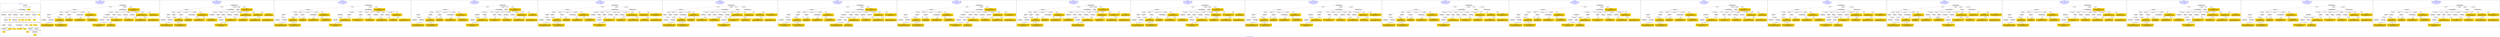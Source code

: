 digraph n0 {
fontcolor="blue"
remincross="true"
label="s26-s-san-francisco-moma.json"
subgraph cluster_0 {
label="1-correct model"
n2[style="filled",color="white",fillcolor="lightgray",label="E12_Production1"];
n3[style="filled",color="white",fillcolor="lightgray",label="E21_Person1"];
n4[style="filled",color="white",fillcolor="lightgray",label="E69_Death1"];
n5[style="filled",color="white",fillcolor="lightgray",label="E74_Group1"];
n6[style="filled",color="white",fillcolor="lightgray",label="E82_Actor_Appellation1"];
n7[style="filled",color="white",fillcolor="lightgray",label="E67_Birth1"];
n8[shape="plaintext",style="filled",fillcolor="gold",label="artistURI"];
n9[style="filled",color="white",fillcolor="lightgray",label="E22_Man-Made_Object1"];
n10[style="filled",color="white",fillcolor="lightgray",label="E35_Title1"];
n11[style="filled",color="white",fillcolor="lightgray",label="E8_Acquisition1"];
n12[style="filled",color="white",fillcolor="lightgray",label="E55_Type1"];
n13[style="filled",color="white",fillcolor="lightgray",label="E54_Dimension1"];
n14[style="filled",color="white",fillcolor="lightgray",label="E78_Collection1"];
n15[shape="plaintext",style="filled",fillcolor="gold",label="url"];
n16[shape="plaintext",style="filled",fillcolor="gold",label="title"];
n17[style="filled",color="white",fillcolor="lightgray",label="E38_Image1"];
n18[shape="plaintext",style="filled",fillcolor="gold",label="image-URL"];
n19[style="filled",color="white",fillcolor="lightgray",label="E48_Place_Name1"];
n20[shape="plaintext",style="filled",fillcolor="gold",label="birthPlace"];
n21[style="filled",color="white",fillcolor="lightgray",label="E52_Time-Span1"];
n22[shape="plaintext",style="filled",fillcolor="gold",label="birthYear"];
n23[style="filled",color="white",fillcolor="lightgray",label="E52_Time-Span2"];
n24[shape="plaintext",style="filled",fillcolor="gold",label="deathYear"];
n25[style="filled",color="white",fillcolor="lightgray",label="E52_Time-Span3"];
n26[shape="plaintext",style="filled",fillcolor="gold",label="when-acquired"];
n27[style="filled",color="white",fillcolor="lightgray",label="E53_Place1"];
n28[shape="plaintext",style="filled",fillcolor="gold",label="dimensions"];
n29[shape="plaintext",style="filled",fillcolor="gold",label="Type_URI"];
n30[shape="plaintext",style="filled",fillcolor="gold",label="type"];
n31[shape="plaintext",style="filled",fillcolor="gold",label="nationality_URI"];
n32[shape="plaintext",style="filled",fillcolor="gold",label="nationality"];
n33[shape="plaintext",style="filled",fillcolor="gold",label="collection"];
n34[shape="plaintext",style="filled",fillcolor="gold",label="artistAppellationURI"];
n35[shape="plaintext",style="filled",fillcolor="gold",label="artistName"];
n36[shape="plaintext",style="filled",fillcolor="gold",label="credit"];
}
subgraph cluster_1 {
label="candidate 0\nlink coherence:0.9032258064516129\nnode coherence:0.9655172413793104\nconfidence:0.4807915601845228\nmapping score:0.5133529338546111\ncost:30.99937\n-precision:0.71-recall:0.65"
n38[style="filled",color="white",fillcolor="lightgray",label="E12_Production1"];
n39[style="filled",color="white",fillcolor="lightgray",label="E52_Time-Span2"];
n40[style="filled",color="white",fillcolor="lightgray",label="E55_Type1"];
n41[style="filled",color="white",fillcolor="lightgray",label="E21_Person1"];
n42[style="filled",color="white",fillcolor="lightgray",label="E67_Birth1"];
n43[style="filled",color="white",fillcolor="lightgray",label="E69_Death1"];
n44[style="filled",color="white",fillcolor="lightgray",label="E74_Group1"];
n45[style="filled",color="white",fillcolor="lightgray",label="E82_Actor_Appellation1"];
n46[style="filled",color="white",fillcolor="lightgray",label="E22_Man-Made_Object1"];
n47[style="filled",color="white",fillcolor="lightgray",label="E35_Title1"];
n48[style="filled",color="white",fillcolor="lightgray",label="E38_Image1"];
n49[style="filled",color="white",fillcolor="lightgray",label="E54_Dimension1"];
n50[style="filled",color="white",fillcolor="lightgray",label="E8_Acquisition1"];
n51[style="filled",color="white",fillcolor="lightgray",label="E33_Linguistic_Object1"];
n52[style="filled",color="white",fillcolor="lightgray",label="E52_Time-Span1"];
n53[style="filled",color="white",fillcolor="lightgray",label="E52_Time-Span3"];
n54[shape="plaintext",style="filled",fillcolor="gold",label="dimensions\n[E54_Dimension,P3_has_note,0.899]\n[E82_Actor_Appellation,label,0.048]\n[E22_Man-Made_Object,P3_has_note,0.029]\n[E73_Information_Object,P3_has_note,0.025]"];
n55[shape="plaintext",style="filled",fillcolor="gold",label="artistURI\n[E21_Person,classLink,0.475]\n[E82_Actor_Appellation,classLink,0.283]\n[E30_Right,P3_has_note,0.174]\n[E22_Man-Made_Object,P3_has_note,0.069]"];
n56[shape="plaintext",style="filled",fillcolor="gold",label="type\n[E8_Acquisition,P3_has_note,0.561]\n[E33_Linguistic_Object,P3_has_note,0.165]\n[E73_Information_Object,P3_has_note,0.146]\n[E22_Man-Made_Object,P3_has_note,0.128]"];
n57[shape="plaintext",style="filled",fillcolor="gold",label="artistName\n[E82_Actor_Appellation,label,0.385]\n[E73_Information_Object,P3_has_note,0.223]\n[E30_Right,P3_has_note,0.221]\n[E33_Linguistic_Object,P3_has_note,0.171]"];
n58[shape="plaintext",style="filled",fillcolor="gold",label="credit\n[E30_Right,P3_has_note,0.418]\n[E8_Acquisition,P3_has_note,0.374]\n[E73_Information_Object,P3_has_note,0.109]\n[E22_Man-Made_Object,P3_has_note,0.098]"];
n59[shape="plaintext",style="filled",fillcolor="gold",label="url\n[E78_Collection,classLink,0.313]\n[E30_Right,P3_has_note,0.251]\n[E22_Man-Made_Object,classLink,0.227]\n[E38_Image,classLink,0.209]"];
n60[shape="plaintext",style="filled",fillcolor="gold",label="title\n[E73_Information_Object,P3_has_note,0.298]\n[E22_Man-Made_Object,P3_has_note,0.265]\n[E35_Title,label,0.227]\n[E33_Linguistic_Object,P3_has_note,0.21]"];
n61[shape="plaintext",style="filled",fillcolor="gold",label="artistAppellationURI\n[E82_Actor_Appellation,classLink,0.926]\n[E21_Person,classLink,0.046]\n[E30_Right,P3_has_note,0.017]\n[E73_Information_Object,P3_has_note,0.01]"];
n62[shape="plaintext",style="filled",fillcolor="gold",label="when-acquired\n[E52_Time-Span,P82_at_some_time_within,0.48]\n[E52_Time-Span,P82b_end_of_the_end,0.295]\n[E38_Image,classLink,0.126]\n[E22_Man-Made_Object,classLink,0.098]"];
n63[shape="plaintext",style="filled",fillcolor="gold",label="nationality\n[E74_Group,label,0.513]\n[E74_Group,classLink,0.307]\n[E8_Acquisition,P3_has_note,0.097]\n[E30_Right,P3_has_note,0.083]"];
n64[shape="plaintext",style="filled",fillcolor="gold",label="image-URL\n[E38_Image,classLink,0.586]\n[E22_Man-Made_Object,classLink,0.168]\n[E39_Actor,classLink,0.144]\n[E78_Collection,classLink,0.102]"];
n65[shape="plaintext",style="filled",fillcolor="gold",label="Type_URI\n[E55_Type,classLink,0.538]\n[E57_Material,classLink,0.238]\n[E74_Group,classLink,0.198]\n[E8_Acquisition,P3_has_note,0.026]"];
n66[shape="plaintext",style="filled",fillcolor="gold",label="deathYear\n[E52_Time-Span,P82_at_some_time_within,0.429]\n[E52_Time-Span,P82b_end_of_the_end,0.338]\n[E12_Production,P3_has_note,0.16]\n[E35_Title,label,0.072]"];
n67[shape="plaintext",style="filled",fillcolor="gold",label="birthPlace\n[E33_Linguistic_Object,P3_has_note,0.31]\n[E73_Information_Object,P3_has_note,0.262]\n[E22_Man-Made_Object,P3_has_note,0.232]\n[E35_Title,label,0.195]"];
n68[shape="plaintext",style="filled",fillcolor="gold",label="nationality_URI\n[E74_Group,classLink,0.68]\n[E55_Type,classLink,0.181]\n[E57_Material,classLink,0.107]\n[E74_Group,label,0.031]"];
n69[shape="plaintext",style="filled",fillcolor="gold",label="birthYear\n[E52_Time-Span,P82b_end_of_the_end,0.368]\n[E52_Time-Span,P82_at_some_time_within,0.356]\n[E52_Time-Span,P82a_begin_of_the_begin,0.193]\n[E12_Production,P3_has_note,0.083]"];
}
subgraph cluster_2 {
label="candidate 1\nlink coherence:0.9032258064516129\nnode coherence:0.9655172413793104\nconfidence:0.4807915601845228\nmapping score:0.5133529338546111\ncost:30.99941\n-precision:0.71-recall:0.65"
n71[style="filled",color="white",fillcolor="lightgray",label="E12_Production1"];
n72[style="filled",color="white",fillcolor="lightgray",label="E52_Time-Span2"];
n73[style="filled",color="white",fillcolor="lightgray",label="E21_Person1"];
n74[style="filled",color="white",fillcolor="lightgray",label="E67_Birth1"];
n75[style="filled",color="white",fillcolor="lightgray",label="E69_Death1"];
n76[style="filled",color="white",fillcolor="lightgray",label="E74_Group1"];
n77[style="filled",color="white",fillcolor="lightgray",label="E82_Actor_Appellation1"];
n78[style="filled",color="white",fillcolor="lightgray",label="E22_Man-Made_Object1"];
n79[style="filled",color="white",fillcolor="lightgray",label="E35_Title1"];
n80[style="filled",color="white",fillcolor="lightgray",label="E38_Image1"];
n81[style="filled",color="white",fillcolor="lightgray",label="E54_Dimension1"];
n82[style="filled",color="white",fillcolor="lightgray",label="E8_Acquisition1"];
n83[style="filled",color="white",fillcolor="lightgray",label="E33_Linguistic_Object1"];
n84[style="filled",color="white",fillcolor="lightgray",label="E55_Type3"];
n85[style="filled",color="white",fillcolor="lightgray",label="E52_Time-Span1"];
n86[style="filled",color="white",fillcolor="lightgray",label="E52_Time-Span3"];
n87[shape="plaintext",style="filled",fillcolor="gold",label="dimensions\n[E54_Dimension,P3_has_note,0.899]\n[E82_Actor_Appellation,label,0.048]\n[E22_Man-Made_Object,P3_has_note,0.029]\n[E73_Information_Object,P3_has_note,0.025]"];
n88[shape="plaintext",style="filled",fillcolor="gold",label="Type_URI\n[E55_Type,classLink,0.538]\n[E57_Material,classLink,0.238]\n[E74_Group,classLink,0.198]\n[E8_Acquisition,P3_has_note,0.026]"];
n89[shape="plaintext",style="filled",fillcolor="gold",label="artistURI\n[E21_Person,classLink,0.475]\n[E82_Actor_Appellation,classLink,0.283]\n[E30_Right,P3_has_note,0.174]\n[E22_Man-Made_Object,P3_has_note,0.069]"];
n90[shape="plaintext",style="filled",fillcolor="gold",label="type\n[E8_Acquisition,P3_has_note,0.561]\n[E33_Linguistic_Object,P3_has_note,0.165]\n[E73_Information_Object,P3_has_note,0.146]\n[E22_Man-Made_Object,P3_has_note,0.128]"];
n91[shape="plaintext",style="filled",fillcolor="gold",label="artistName\n[E82_Actor_Appellation,label,0.385]\n[E73_Information_Object,P3_has_note,0.223]\n[E30_Right,P3_has_note,0.221]\n[E33_Linguistic_Object,P3_has_note,0.171]"];
n92[shape="plaintext",style="filled",fillcolor="gold",label="credit\n[E30_Right,P3_has_note,0.418]\n[E8_Acquisition,P3_has_note,0.374]\n[E73_Information_Object,P3_has_note,0.109]\n[E22_Man-Made_Object,P3_has_note,0.098]"];
n93[shape="plaintext",style="filled",fillcolor="gold",label="url\n[E78_Collection,classLink,0.313]\n[E30_Right,P3_has_note,0.251]\n[E22_Man-Made_Object,classLink,0.227]\n[E38_Image,classLink,0.209]"];
n94[shape="plaintext",style="filled",fillcolor="gold",label="title\n[E73_Information_Object,P3_has_note,0.298]\n[E22_Man-Made_Object,P3_has_note,0.265]\n[E35_Title,label,0.227]\n[E33_Linguistic_Object,P3_has_note,0.21]"];
n95[shape="plaintext",style="filled",fillcolor="gold",label="artistAppellationURI\n[E82_Actor_Appellation,classLink,0.926]\n[E21_Person,classLink,0.046]\n[E30_Right,P3_has_note,0.017]\n[E73_Information_Object,P3_has_note,0.01]"];
n96[shape="plaintext",style="filled",fillcolor="gold",label="when-acquired\n[E52_Time-Span,P82_at_some_time_within,0.48]\n[E52_Time-Span,P82b_end_of_the_end,0.295]\n[E38_Image,classLink,0.126]\n[E22_Man-Made_Object,classLink,0.098]"];
n97[shape="plaintext",style="filled",fillcolor="gold",label="nationality\n[E74_Group,label,0.513]\n[E74_Group,classLink,0.307]\n[E8_Acquisition,P3_has_note,0.097]\n[E30_Right,P3_has_note,0.083]"];
n98[shape="plaintext",style="filled",fillcolor="gold",label="image-URL\n[E38_Image,classLink,0.586]\n[E22_Man-Made_Object,classLink,0.168]\n[E39_Actor,classLink,0.144]\n[E78_Collection,classLink,0.102]"];
n99[shape="plaintext",style="filled",fillcolor="gold",label="deathYear\n[E52_Time-Span,P82_at_some_time_within,0.429]\n[E52_Time-Span,P82b_end_of_the_end,0.338]\n[E12_Production,P3_has_note,0.16]\n[E35_Title,label,0.072]"];
n100[shape="plaintext",style="filled",fillcolor="gold",label="birthPlace\n[E33_Linguistic_Object,P3_has_note,0.31]\n[E73_Information_Object,P3_has_note,0.262]\n[E22_Man-Made_Object,P3_has_note,0.232]\n[E35_Title,label,0.195]"];
n101[shape="plaintext",style="filled",fillcolor="gold",label="nationality_URI\n[E74_Group,classLink,0.68]\n[E55_Type,classLink,0.181]\n[E57_Material,classLink,0.107]\n[E74_Group,label,0.031]"];
n102[shape="plaintext",style="filled",fillcolor="gold",label="birthYear\n[E52_Time-Span,P82b_end_of_the_end,0.368]\n[E52_Time-Span,P82_at_some_time_within,0.356]\n[E52_Time-Span,P82a_begin_of_the_begin,0.193]\n[E12_Production,P3_has_note,0.083]"];
}
subgraph cluster_3 {
label="candidate 10\nlink coherence:0.84375\nnode coherence:0.9333333333333333\nconfidence:0.500781871567508\nmapping score:0.49887173496694714\ncost:31.9994\n-precision:0.72-recall:0.68"
n104[style="filled",color="white",fillcolor="lightgray",label="E12_Production1"];
n105[style="filled",color="white",fillcolor="lightgray",label="E52_Time-Span2"];
n106[style="filled",color="white",fillcolor="lightgray",label="E21_Person1"];
n107[style="filled",color="white",fillcolor="lightgray",label="E67_Birth1"];
n108[style="filled",color="white",fillcolor="lightgray",label="E69_Death1"];
n109[style="filled",color="white",fillcolor="lightgray",label="E74_Group1"];
n110[style="filled",color="white",fillcolor="lightgray",label="E82_Actor_Appellation1"];
n111[style="filled",color="white",fillcolor="lightgray",label="E22_Man-Made_Object1"];
n112[style="filled",color="white",fillcolor="lightgray",label="E30_Right1"];
n113[style="filled",color="white",fillcolor="lightgray",label="E35_Title1"];
n114[style="filled",color="white",fillcolor="lightgray",label="E38_Image1"];
n115[style="filled",color="white",fillcolor="lightgray",label="E54_Dimension1"];
n116[style="filled",color="white",fillcolor="lightgray",label="E55_Type2"];
n117[style="filled",color="white",fillcolor="lightgray",label="E8_Acquisition1"];
n118[style="filled",color="white",fillcolor="lightgray",label="E33_Linguistic_Object1"];
n119[style="filled",color="white",fillcolor="lightgray",label="E52_Time-Span1"];
n120[style="filled",color="white",fillcolor="lightgray",label="E52_Time-Span3"];
n121[shape="plaintext",style="filled",fillcolor="gold",label="dimensions\n[E54_Dimension,P3_has_note,0.899]\n[E82_Actor_Appellation,label,0.048]\n[E22_Man-Made_Object,P3_has_note,0.029]\n[E73_Information_Object,P3_has_note,0.025]"];
n122[shape="plaintext",style="filled",fillcolor="gold",label="artistURI\n[E21_Person,classLink,0.475]\n[E82_Actor_Appellation,classLink,0.283]\n[E30_Right,P3_has_note,0.174]\n[E22_Man-Made_Object,P3_has_note,0.069]"];
n123[shape="plaintext",style="filled",fillcolor="gold",label="type\n[E8_Acquisition,P3_has_note,0.561]\n[E33_Linguistic_Object,P3_has_note,0.165]\n[E73_Information_Object,P3_has_note,0.146]\n[E22_Man-Made_Object,P3_has_note,0.128]"];
n124[shape="plaintext",style="filled",fillcolor="gold",label="artistName\n[E82_Actor_Appellation,label,0.385]\n[E73_Information_Object,P3_has_note,0.223]\n[E30_Right,P3_has_note,0.221]\n[E33_Linguistic_Object,P3_has_note,0.171]"];
n125[shape="plaintext",style="filled",fillcolor="gold",label="url\n[E78_Collection,classLink,0.313]\n[E30_Right,P3_has_note,0.251]\n[E22_Man-Made_Object,classLink,0.227]\n[E38_Image,classLink,0.209]"];
n126[shape="plaintext",style="filled",fillcolor="gold",label="title\n[E73_Information_Object,P3_has_note,0.298]\n[E22_Man-Made_Object,P3_has_note,0.265]\n[E35_Title,label,0.227]\n[E33_Linguistic_Object,P3_has_note,0.21]"];
n127[shape="plaintext",style="filled",fillcolor="gold",label="artistAppellationURI\n[E82_Actor_Appellation,classLink,0.926]\n[E21_Person,classLink,0.046]\n[E30_Right,P3_has_note,0.017]\n[E73_Information_Object,P3_has_note,0.01]"];
n128[shape="plaintext",style="filled",fillcolor="gold",label="when-acquired\n[E52_Time-Span,P82_at_some_time_within,0.48]\n[E52_Time-Span,P82b_end_of_the_end,0.295]\n[E38_Image,classLink,0.126]\n[E22_Man-Made_Object,classLink,0.098]"];
n129[shape="plaintext",style="filled",fillcolor="gold",label="nationality\n[E74_Group,label,0.513]\n[E74_Group,classLink,0.307]\n[E8_Acquisition,P3_has_note,0.097]\n[E30_Right,P3_has_note,0.083]"];
n130[shape="plaintext",style="filled",fillcolor="gold",label="image-URL\n[E38_Image,classLink,0.586]\n[E22_Man-Made_Object,classLink,0.168]\n[E39_Actor,classLink,0.144]\n[E78_Collection,classLink,0.102]"];
n131[shape="plaintext",style="filled",fillcolor="gold",label="credit\n[E30_Right,P3_has_note,0.418]\n[E8_Acquisition,P3_has_note,0.374]\n[E73_Information_Object,P3_has_note,0.109]\n[E22_Man-Made_Object,P3_has_note,0.098]"];
n132[shape="plaintext",style="filled",fillcolor="gold",label="deathYear\n[E52_Time-Span,P82_at_some_time_within,0.429]\n[E52_Time-Span,P82b_end_of_the_end,0.338]\n[E12_Production,P3_has_note,0.16]\n[E35_Title,label,0.072]"];
n133[shape="plaintext",style="filled",fillcolor="gold",label="birthPlace\n[E33_Linguistic_Object,P3_has_note,0.31]\n[E73_Information_Object,P3_has_note,0.262]\n[E22_Man-Made_Object,P3_has_note,0.232]\n[E35_Title,label,0.195]"];
n134[shape="plaintext",style="filled",fillcolor="gold",label="nationality_URI\n[E74_Group,classLink,0.68]\n[E55_Type,classLink,0.181]\n[E57_Material,classLink,0.107]\n[E74_Group,label,0.031]"];
n135[shape="plaintext",style="filled",fillcolor="gold",label="Type_URI\n[E55_Type,classLink,0.538]\n[E57_Material,classLink,0.238]\n[E74_Group,classLink,0.198]\n[E8_Acquisition,P3_has_note,0.026]"];
n136[shape="plaintext",style="filled",fillcolor="gold",label="birthYear\n[E52_Time-Span,P82b_end_of_the_end,0.368]\n[E52_Time-Span,P82_at_some_time_within,0.356]\n[E52_Time-Span,P82a_begin_of_the_begin,0.193]\n[E12_Production,P3_has_note,0.083]"];
}
subgraph cluster_4 {
label="candidate 11\nlink coherence:0.84375\nnode coherence:0.9333333333333333\nconfidence:0.500781871567508\nmapping score:0.49887173496694714\ncost:31.99942\n-precision:0.69-recall:0.65"
n138[style="filled",color="white",fillcolor="lightgray",label="E12_Production1"];
n139[style="filled",color="white",fillcolor="lightgray",label="E52_Time-Span2"];
n140[style="filled",color="white",fillcolor="lightgray",label="E21_Person1"];
n141[style="filled",color="white",fillcolor="lightgray",label="E67_Birth1"];
n142[style="filled",color="white",fillcolor="lightgray",label="E69_Death1"];
n143[style="filled",color="white",fillcolor="lightgray",label="E74_Group1"];
n144[style="filled",color="white",fillcolor="lightgray",label="E82_Actor_Appellation1"];
n145[style="filled",color="white",fillcolor="lightgray",label="E22_Man-Made_Object1"];
n146[style="filled",color="white",fillcolor="lightgray",label="E30_Right1"];
n147[style="filled",color="white",fillcolor="lightgray",label="E35_Title1"];
n148[style="filled",color="white",fillcolor="lightgray",label="E38_Image1"];
n149[style="filled",color="white",fillcolor="lightgray",label="E54_Dimension1"];
n150[style="filled",color="white",fillcolor="lightgray",label="E8_Acquisition1"];
n151[style="filled",color="white",fillcolor="lightgray",label="E33_Linguistic_Object1"];
n152[style="filled",color="white",fillcolor="lightgray",label="E55_Type2"];
n153[style="filled",color="white",fillcolor="lightgray",label="E52_Time-Span1"];
n154[style="filled",color="white",fillcolor="lightgray",label="E52_Time-Span3"];
n155[shape="plaintext",style="filled",fillcolor="gold",label="dimensions\n[E54_Dimension,P3_has_note,0.899]\n[E82_Actor_Appellation,label,0.048]\n[E22_Man-Made_Object,P3_has_note,0.029]\n[E73_Information_Object,P3_has_note,0.025]"];
n156[shape="plaintext",style="filled",fillcolor="gold",label="artistURI\n[E21_Person,classLink,0.475]\n[E82_Actor_Appellation,classLink,0.283]\n[E30_Right,P3_has_note,0.174]\n[E22_Man-Made_Object,P3_has_note,0.069]"];
n157[shape="plaintext",style="filled",fillcolor="gold",label="type\n[E8_Acquisition,P3_has_note,0.561]\n[E33_Linguistic_Object,P3_has_note,0.165]\n[E73_Information_Object,P3_has_note,0.146]\n[E22_Man-Made_Object,P3_has_note,0.128]"];
n158[shape="plaintext",style="filled",fillcolor="gold",label="artistName\n[E82_Actor_Appellation,label,0.385]\n[E73_Information_Object,P3_has_note,0.223]\n[E30_Right,P3_has_note,0.221]\n[E33_Linguistic_Object,P3_has_note,0.171]"];
n159[shape="plaintext",style="filled",fillcolor="gold",label="url\n[E78_Collection,classLink,0.313]\n[E30_Right,P3_has_note,0.251]\n[E22_Man-Made_Object,classLink,0.227]\n[E38_Image,classLink,0.209]"];
n160[shape="plaintext",style="filled",fillcolor="gold",label="title\n[E73_Information_Object,P3_has_note,0.298]\n[E22_Man-Made_Object,P3_has_note,0.265]\n[E35_Title,label,0.227]\n[E33_Linguistic_Object,P3_has_note,0.21]"];
n161[shape="plaintext",style="filled",fillcolor="gold",label="artistAppellationURI\n[E82_Actor_Appellation,classLink,0.926]\n[E21_Person,classLink,0.046]\n[E30_Right,P3_has_note,0.017]\n[E73_Information_Object,P3_has_note,0.01]"];
n162[shape="plaintext",style="filled",fillcolor="gold",label="when-acquired\n[E52_Time-Span,P82_at_some_time_within,0.48]\n[E52_Time-Span,P82b_end_of_the_end,0.295]\n[E38_Image,classLink,0.126]\n[E22_Man-Made_Object,classLink,0.098]"];
n163[shape="plaintext",style="filled",fillcolor="gold",label="nationality\n[E74_Group,label,0.513]\n[E74_Group,classLink,0.307]\n[E8_Acquisition,P3_has_note,0.097]\n[E30_Right,P3_has_note,0.083]"];
n164[shape="plaintext",style="filled",fillcolor="gold",label="image-URL\n[E38_Image,classLink,0.586]\n[E22_Man-Made_Object,classLink,0.168]\n[E39_Actor,classLink,0.144]\n[E78_Collection,classLink,0.102]"];
n165[shape="plaintext",style="filled",fillcolor="gold",label="credit\n[E30_Right,P3_has_note,0.418]\n[E8_Acquisition,P3_has_note,0.374]\n[E73_Information_Object,P3_has_note,0.109]\n[E22_Man-Made_Object,P3_has_note,0.098]"];
n166[shape="plaintext",style="filled",fillcolor="gold",label="deathYear\n[E52_Time-Span,P82_at_some_time_within,0.429]\n[E52_Time-Span,P82b_end_of_the_end,0.338]\n[E12_Production,P3_has_note,0.16]\n[E35_Title,label,0.072]"];
n167[shape="plaintext",style="filled",fillcolor="gold",label="birthPlace\n[E33_Linguistic_Object,P3_has_note,0.31]\n[E73_Information_Object,P3_has_note,0.262]\n[E22_Man-Made_Object,P3_has_note,0.232]\n[E35_Title,label,0.195]"];
n168[shape="plaintext",style="filled",fillcolor="gold",label="nationality_URI\n[E74_Group,classLink,0.68]\n[E55_Type,classLink,0.181]\n[E57_Material,classLink,0.107]\n[E74_Group,label,0.031]"];
n169[shape="plaintext",style="filled",fillcolor="gold",label="Type_URI\n[E55_Type,classLink,0.538]\n[E57_Material,classLink,0.238]\n[E74_Group,classLink,0.198]\n[E8_Acquisition,P3_has_note,0.026]"];
n170[shape="plaintext",style="filled",fillcolor="gold",label="birthYear\n[E52_Time-Span,P82b_end_of_the_end,0.368]\n[E52_Time-Span,P82_at_some_time_within,0.356]\n[E52_Time-Span,P82a_begin_of_the_begin,0.193]\n[E12_Production,P3_has_note,0.083]"];
}
subgraph cluster_5 {
label="candidate 12\nlink coherence:0.84375\nnode coherence:0.9655172413793104\nconfidence:0.4807915601845228\nmapping score:0.5133529338546111\ncost:130.99939\n-precision:0.72-recall:0.68"
n172[style="filled",color="white",fillcolor="lightgray",label="E12_Production1"];
n173[style="filled",color="white",fillcolor="lightgray",label="E52_Time-Span2"];
n174[style="filled",color="white",fillcolor="lightgray",label="E21_Person1"];
n175[style="filled",color="white",fillcolor="lightgray",label="E67_Birth1"];
n176[style="filled",color="white",fillcolor="lightgray",label="E69_Death1"];
n177[style="filled",color="white",fillcolor="lightgray",label="E74_Group1"];
n178[style="filled",color="white",fillcolor="lightgray",label="E82_Actor_Appellation1"];
n179[style="filled",color="white",fillcolor="lightgray",label="E22_Man-Made_Object1"];
n180[style="filled",color="white",fillcolor="lightgray",label="E35_Title1"];
n181[style="filled",color="white",fillcolor="lightgray",label="E38_Image1"];
n182[style="filled",color="white",fillcolor="lightgray",label="E54_Dimension1"];
n183[style="filled",color="white",fillcolor="lightgray",label="E55_Type2"];
n184[style="filled",color="white",fillcolor="lightgray",label="E8_Acquisition1"];
n185[style="filled",color="white",fillcolor="lightgray",label="E33_Linguistic_Object2"];
n186[style="filled",color="white",fillcolor="lightgray",label="E52_Time-Span1"];
n187[style="filled",color="white",fillcolor="lightgray",label="E52_Time-Span3"];
n188[style="filled",color="white",fillcolor="lightgray",label="E33_Linguistic_Object1"];
n189[shape="plaintext",style="filled",fillcolor="gold",label="dimensions\n[E54_Dimension,P3_has_note,0.899]\n[E82_Actor_Appellation,label,0.048]\n[E22_Man-Made_Object,P3_has_note,0.029]\n[E73_Information_Object,P3_has_note,0.025]"];
n190[shape="plaintext",style="filled",fillcolor="gold",label="artistURI\n[E21_Person,classLink,0.475]\n[E82_Actor_Appellation,classLink,0.283]\n[E30_Right,P3_has_note,0.174]\n[E22_Man-Made_Object,P3_has_note,0.069]"];
n191[shape="plaintext",style="filled",fillcolor="gold",label="type\n[E8_Acquisition,P3_has_note,0.561]\n[E33_Linguistic_Object,P3_has_note,0.165]\n[E73_Information_Object,P3_has_note,0.146]\n[E22_Man-Made_Object,P3_has_note,0.128]"];
n192[shape="plaintext",style="filled",fillcolor="gold",label="artistName\n[E82_Actor_Appellation,label,0.385]\n[E73_Information_Object,P3_has_note,0.223]\n[E30_Right,P3_has_note,0.221]\n[E33_Linguistic_Object,P3_has_note,0.171]"];
n193[shape="plaintext",style="filled",fillcolor="gold",label="credit\n[E30_Right,P3_has_note,0.418]\n[E8_Acquisition,P3_has_note,0.374]\n[E73_Information_Object,P3_has_note,0.109]\n[E22_Man-Made_Object,P3_has_note,0.098]"];
n194[shape="plaintext",style="filled",fillcolor="gold",label="url\n[E78_Collection,classLink,0.313]\n[E30_Right,P3_has_note,0.251]\n[E22_Man-Made_Object,classLink,0.227]\n[E38_Image,classLink,0.209]"];
n195[shape="plaintext",style="filled",fillcolor="gold",label="title\n[E73_Information_Object,P3_has_note,0.298]\n[E22_Man-Made_Object,P3_has_note,0.265]\n[E35_Title,label,0.227]\n[E33_Linguistic_Object,P3_has_note,0.21]"];
n196[shape="plaintext",style="filled",fillcolor="gold",label="artistAppellationURI\n[E82_Actor_Appellation,classLink,0.926]\n[E21_Person,classLink,0.046]\n[E30_Right,P3_has_note,0.017]\n[E73_Information_Object,P3_has_note,0.01]"];
n197[shape="plaintext",style="filled",fillcolor="gold",label="when-acquired\n[E52_Time-Span,P82_at_some_time_within,0.48]\n[E52_Time-Span,P82b_end_of_the_end,0.295]\n[E38_Image,classLink,0.126]\n[E22_Man-Made_Object,classLink,0.098]"];
n198[shape="plaintext",style="filled",fillcolor="gold",label="nationality\n[E74_Group,label,0.513]\n[E74_Group,classLink,0.307]\n[E8_Acquisition,P3_has_note,0.097]\n[E30_Right,P3_has_note,0.083]"];
n199[shape="plaintext",style="filled",fillcolor="gold",label="image-URL\n[E38_Image,classLink,0.586]\n[E22_Man-Made_Object,classLink,0.168]\n[E39_Actor,classLink,0.144]\n[E78_Collection,classLink,0.102]"];
n200[shape="plaintext",style="filled",fillcolor="gold",label="deathYear\n[E52_Time-Span,P82_at_some_time_within,0.429]\n[E52_Time-Span,P82b_end_of_the_end,0.338]\n[E12_Production,P3_has_note,0.16]\n[E35_Title,label,0.072]"];
n201[shape="plaintext",style="filled",fillcolor="gold",label="birthPlace\n[E33_Linguistic_Object,P3_has_note,0.31]\n[E73_Information_Object,P3_has_note,0.262]\n[E22_Man-Made_Object,P3_has_note,0.232]\n[E35_Title,label,0.195]"];
n202[shape="plaintext",style="filled",fillcolor="gold",label="nationality_URI\n[E74_Group,classLink,0.68]\n[E55_Type,classLink,0.181]\n[E57_Material,classLink,0.107]\n[E74_Group,label,0.031]"];
n203[shape="plaintext",style="filled",fillcolor="gold",label="Type_URI\n[E55_Type,classLink,0.538]\n[E57_Material,classLink,0.238]\n[E74_Group,classLink,0.198]\n[E8_Acquisition,P3_has_note,0.026]"];
n204[shape="plaintext",style="filled",fillcolor="gold",label="birthYear\n[E52_Time-Span,P82b_end_of_the_end,0.368]\n[E52_Time-Span,P82_at_some_time_within,0.356]\n[E52_Time-Span,P82a_begin_of_the_begin,0.193]\n[E12_Production,P3_has_note,0.083]"];
}
subgraph cluster_6 {
label="candidate 13\nlink coherence:0.84375\nnode coherence:0.9655172413793104\nconfidence:0.4807915601845228\nmapping score:0.5133529338546111\ncost:130.99941\n-precision:0.69-recall:0.65"
n206[style="filled",color="white",fillcolor="lightgray",label="E12_Production1"];
n207[style="filled",color="white",fillcolor="lightgray",label="E52_Time-Span2"];
n208[style="filled",color="white",fillcolor="lightgray",label="E21_Person1"];
n209[style="filled",color="white",fillcolor="lightgray",label="E67_Birth1"];
n210[style="filled",color="white",fillcolor="lightgray",label="E69_Death1"];
n211[style="filled",color="white",fillcolor="lightgray",label="E74_Group1"];
n212[style="filled",color="white",fillcolor="lightgray",label="E82_Actor_Appellation1"];
n213[style="filled",color="white",fillcolor="lightgray",label="E22_Man-Made_Object1"];
n214[style="filled",color="white",fillcolor="lightgray",label="E35_Title1"];
n215[style="filled",color="white",fillcolor="lightgray",label="E38_Image1"];
n216[style="filled",color="white",fillcolor="lightgray",label="E54_Dimension1"];
n217[style="filled",color="white",fillcolor="lightgray",label="E8_Acquisition1"];
n218[style="filled",color="white",fillcolor="lightgray",label="E33_Linguistic_Object2"];
n219[style="filled",color="white",fillcolor="lightgray",label="E55_Type1"];
n220[style="filled",color="white",fillcolor="lightgray",label="E52_Time-Span1"];
n221[style="filled",color="white",fillcolor="lightgray",label="E52_Time-Span3"];
n222[style="filled",color="white",fillcolor="lightgray",label="E33_Linguistic_Object1"];
n223[shape="plaintext",style="filled",fillcolor="gold",label="dimensions\n[E54_Dimension,P3_has_note,0.899]\n[E82_Actor_Appellation,label,0.048]\n[E22_Man-Made_Object,P3_has_note,0.029]\n[E73_Information_Object,P3_has_note,0.025]"];
n224[shape="plaintext",style="filled",fillcolor="gold",label="artistURI\n[E21_Person,classLink,0.475]\n[E82_Actor_Appellation,classLink,0.283]\n[E30_Right,P3_has_note,0.174]\n[E22_Man-Made_Object,P3_has_note,0.069]"];
n225[shape="plaintext",style="filled",fillcolor="gold",label="type\n[E8_Acquisition,P3_has_note,0.561]\n[E33_Linguistic_Object,P3_has_note,0.165]\n[E73_Information_Object,P3_has_note,0.146]\n[E22_Man-Made_Object,P3_has_note,0.128]"];
n226[shape="plaintext",style="filled",fillcolor="gold",label="artistName\n[E82_Actor_Appellation,label,0.385]\n[E73_Information_Object,P3_has_note,0.223]\n[E30_Right,P3_has_note,0.221]\n[E33_Linguistic_Object,P3_has_note,0.171]"];
n227[shape="plaintext",style="filled",fillcolor="gold",label="credit\n[E30_Right,P3_has_note,0.418]\n[E8_Acquisition,P3_has_note,0.374]\n[E73_Information_Object,P3_has_note,0.109]\n[E22_Man-Made_Object,P3_has_note,0.098]"];
n228[shape="plaintext",style="filled",fillcolor="gold",label="url\n[E78_Collection,classLink,0.313]\n[E30_Right,P3_has_note,0.251]\n[E22_Man-Made_Object,classLink,0.227]\n[E38_Image,classLink,0.209]"];
n229[shape="plaintext",style="filled",fillcolor="gold",label="title\n[E73_Information_Object,P3_has_note,0.298]\n[E22_Man-Made_Object,P3_has_note,0.265]\n[E35_Title,label,0.227]\n[E33_Linguistic_Object,P3_has_note,0.21]"];
n230[shape="plaintext",style="filled",fillcolor="gold",label="artistAppellationURI\n[E82_Actor_Appellation,classLink,0.926]\n[E21_Person,classLink,0.046]\n[E30_Right,P3_has_note,0.017]\n[E73_Information_Object,P3_has_note,0.01]"];
n231[shape="plaintext",style="filled",fillcolor="gold",label="when-acquired\n[E52_Time-Span,P82_at_some_time_within,0.48]\n[E52_Time-Span,P82b_end_of_the_end,0.295]\n[E38_Image,classLink,0.126]\n[E22_Man-Made_Object,classLink,0.098]"];
n232[shape="plaintext",style="filled",fillcolor="gold",label="nationality\n[E74_Group,label,0.513]\n[E74_Group,classLink,0.307]\n[E8_Acquisition,P3_has_note,0.097]\n[E30_Right,P3_has_note,0.083]"];
n233[shape="plaintext",style="filled",fillcolor="gold",label="image-URL\n[E38_Image,classLink,0.586]\n[E22_Man-Made_Object,classLink,0.168]\n[E39_Actor,classLink,0.144]\n[E78_Collection,classLink,0.102]"];
n234[shape="plaintext",style="filled",fillcolor="gold",label="Type_URI\n[E55_Type,classLink,0.538]\n[E57_Material,classLink,0.238]\n[E74_Group,classLink,0.198]\n[E8_Acquisition,P3_has_note,0.026]"];
n235[shape="plaintext",style="filled",fillcolor="gold",label="deathYear\n[E52_Time-Span,P82_at_some_time_within,0.429]\n[E52_Time-Span,P82b_end_of_the_end,0.338]\n[E12_Production,P3_has_note,0.16]\n[E35_Title,label,0.072]"];
n236[shape="plaintext",style="filled",fillcolor="gold",label="birthPlace\n[E33_Linguistic_Object,P3_has_note,0.31]\n[E73_Information_Object,P3_has_note,0.262]\n[E22_Man-Made_Object,P3_has_note,0.232]\n[E35_Title,label,0.195]"];
n237[shape="plaintext",style="filled",fillcolor="gold",label="nationality_URI\n[E74_Group,classLink,0.68]\n[E55_Type,classLink,0.181]\n[E57_Material,classLink,0.107]\n[E74_Group,label,0.031]"];
n238[shape="plaintext",style="filled",fillcolor="gold",label="birthYear\n[E52_Time-Span,P82b_end_of_the_end,0.368]\n[E52_Time-Span,P82_at_some_time_within,0.356]\n[E52_Time-Span,P82a_begin_of_the_begin,0.193]\n[E12_Production,P3_has_note,0.083]"];
}
subgraph cluster_7 {
label="candidate 14\nlink coherence:0.8387096774193549\nnode coherence:0.896551724137931\nconfidence:0.5032088172929756\nmapping score:0.4978368471436356\ncost:30.99942\n-precision:0.61-recall:0.56"
n240[style="filled",color="white",fillcolor="lightgray",label="E12_Production1"];
n241[style="filled",color="white",fillcolor="lightgray",label="E52_Time-Span2"];
n242[style="filled",color="white",fillcolor="lightgray",label="E55_Type1"];
n243[style="filled",color="white",fillcolor="lightgray",label="E21_Person1"];
n244[style="filled",color="white",fillcolor="lightgray",label="E67_Birth1"];
n245[style="filled",color="white",fillcolor="lightgray",label="E69_Death1"];
n246[style="filled",color="white",fillcolor="lightgray",label="E74_Group1"];
n247[style="filled",color="white",fillcolor="lightgray",label="E82_Actor_Appellation1"];
n248[style="filled",color="white",fillcolor="lightgray",label="E22_Man-Made_Object1"];
n249[style="filled",color="white",fillcolor="lightgray",label="E30_Right1"];
n250[style="filled",color="white",fillcolor="lightgray",label="E38_Image1"];
n251[style="filled",color="white",fillcolor="lightgray",label="E54_Dimension1"];
n252[style="filled",color="white",fillcolor="lightgray",label="E8_Acquisition1"];
n253[style="filled",color="white",fillcolor="lightgray",label="E33_Linguistic_Object2"];
n254[style="filled",color="white",fillcolor="lightgray",label="E52_Time-Span1"];
n255[style="filled",color="white",fillcolor="lightgray",label="E52_Time-Span3"];
n256[shape="plaintext",style="filled",fillcolor="gold",label="dimensions\n[E54_Dimension,P3_has_note,0.899]\n[E82_Actor_Appellation,label,0.048]\n[E22_Man-Made_Object,P3_has_note,0.029]\n[E73_Information_Object,P3_has_note,0.025]"];
n257[shape="plaintext",style="filled",fillcolor="gold",label="artistURI\n[E21_Person,classLink,0.475]\n[E82_Actor_Appellation,classLink,0.283]\n[E30_Right,P3_has_note,0.174]\n[E22_Man-Made_Object,P3_has_note,0.069]"];
n258[shape="plaintext",style="filled",fillcolor="gold",label="type\n[E8_Acquisition,P3_has_note,0.561]\n[E33_Linguistic_Object,P3_has_note,0.165]\n[E73_Information_Object,P3_has_note,0.146]\n[E22_Man-Made_Object,P3_has_note,0.128]"];
n259[shape="plaintext",style="filled",fillcolor="gold",label="artistName\n[E82_Actor_Appellation,label,0.385]\n[E73_Information_Object,P3_has_note,0.223]\n[E30_Right,P3_has_note,0.221]\n[E33_Linguistic_Object,P3_has_note,0.171]"];
n260[shape="plaintext",style="filled",fillcolor="gold",label="url\n[E78_Collection,classLink,0.313]\n[E30_Right,P3_has_note,0.251]\n[E22_Man-Made_Object,classLink,0.227]\n[E38_Image,classLink,0.209]"];
n261[shape="plaintext",style="filled",fillcolor="gold",label="title\n[E73_Information_Object,P3_has_note,0.298]\n[E22_Man-Made_Object,P3_has_note,0.265]\n[E35_Title,label,0.227]\n[E33_Linguistic_Object,P3_has_note,0.21]"];
n262[shape="plaintext",style="filled",fillcolor="gold",label="artistAppellationURI\n[E82_Actor_Appellation,classLink,0.926]\n[E21_Person,classLink,0.046]\n[E30_Right,P3_has_note,0.017]\n[E73_Information_Object,P3_has_note,0.01]"];
n263[shape="plaintext",style="filled",fillcolor="gold",label="when-acquired\n[E52_Time-Span,P82_at_some_time_within,0.48]\n[E52_Time-Span,P82b_end_of_the_end,0.295]\n[E38_Image,classLink,0.126]\n[E22_Man-Made_Object,classLink,0.098]"];
n264[shape="plaintext",style="filled",fillcolor="gold",label="nationality\n[E74_Group,label,0.513]\n[E74_Group,classLink,0.307]\n[E8_Acquisition,P3_has_note,0.097]\n[E30_Right,P3_has_note,0.083]"];
n265[shape="plaintext",style="filled",fillcolor="gold",label="image-URL\n[E38_Image,classLink,0.586]\n[E22_Man-Made_Object,classLink,0.168]\n[E39_Actor,classLink,0.144]\n[E78_Collection,classLink,0.102]"];
n266[shape="plaintext",style="filled",fillcolor="gold",label="Type_URI\n[E55_Type,classLink,0.538]\n[E57_Material,classLink,0.238]\n[E74_Group,classLink,0.198]\n[E8_Acquisition,P3_has_note,0.026]"];
n267[shape="plaintext",style="filled",fillcolor="gold",label="birthPlace\n[E33_Linguistic_Object,P3_has_note,0.31]\n[E73_Information_Object,P3_has_note,0.262]\n[E22_Man-Made_Object,P3_has_note,0.232]\n[E35_Title,label,0.195]"];
n268[shape="plaintext",style="filled",fillcolor="gold",label="credit\n[E30_Right,P3_has_note,0.418]\n[E8_Acquisition,P3_has_note,0.374]\n[E73_Information_Object,P3_has_note,0.109]\n[E22_Man-Made_Object,P3_has_note,0.098]"];
n269[shape="plaintext",style="filled",fillcolor="gold",label="birthYear\n[E52_Time-Span,P82b_end_of_the_end,0.368]\n[E52_Time-Span,P82_at_some_time_within,0.356]\n[E52_Time-Span,P82a_begin_of_the_begin,0.193]\n[E12_Production,P3_has_note,0.083]"];
n270[shape="plaintext",style="filled",fillcolor="gold",label="nationality_URI\n[E74_Group,classLink,0.68]\n[E55_Type,classLink,0.181]\n[E57_Material,classLink,0.107]\n[E74_Group,label,0.031]"];
n271[shape="plaintext",style="filled",fillcolor="gold",label="deathYear\n[E52_Time-Span,P82_at_some_time_within,0.429]\n[E52_Time-Span,P82b_end_of_the_end,0.338]\n[E12_Production,P3_has_note,0.16]\n[E35_Title,label,0.072]"];
}
subgraph cluster_8 {
label="candidate 15\nlink coherence:0.8387096774193549\nnode coherence:0.896551724137931\nconfidence:0.5032088172929756\nmapping score:0.4978368471436356\ncost:30.99943\n-precision:0.65-recall:0.59"
n273[style="filled",color="white",fillcolor="lightgray",label="E12_Production1"];
n274[style="filled",color="white",fillcolor="lightgray",label="E52_Time-Span2"];
n275[style="filled",color="white",fillcolor="lightgray",label="E55_Type1"];
n276[style="filled",color="white",fillcolor="lightgray",label="E21_Person1"];
n277[style="filled",color="white",fillcolor="lightgray",label="E67_Birth1"];
n278[style="filled",color="white",fillcolor="lightgray",label="E69_Death1"];
n279[style="filled",color="white",fillcolor="lightgray",label="E74_Group1"];
n280[style="filled",color="white",fillcolor="lightgray",label="E82_Actor_Appellation1"];
n281[style="filled",color="white",fillcolor="lightgray",label="E22_Man-Made_Object1"];
n282[style="filled",color="white",fillcolor="lightgray",label="E30_Right1"];
n283[style="filled",color="white",fillcolor="lightgray",label="E38_Image1"];
n284[style="filled",color="white",fillcolor="lightgray",label="E54_Dimension1"];
n285[style="filled",color="white",fillcolor="lightgray",label="E8_Acquisition1"];
n286[style="filled",color="white",fillcolor="lightgray",label="E33_Linguistic_Object1"];
n287[style="filled",color="white",fillcolor="lightgray",label="E52_Time-Span1"];
n288[style="filled",color="white",fillcolor="lightgray",label="E52_Time-Span3"];
n289[shape="plaintext",style="filled",fillcolor="gold",label="dimensions\n[E54_Dimension,P3_has_note,0.899]\n[E82_Actor_Appellation,label,0.048]\n[E22_Man-Made_Object,P3_has_note,0.029]\n[E73_Information_Object,P3_has_note,0.025]"];
n290[shape="plaintext",style="filled",fillcolor="gold",label="artistURI\n[E21_Person,classLink,0.475]\n[E82_Actor_Appellation,classLink,0.283]\n[E30_Right,P3_has_note,0.174]\n[E22_Man-Made_Object,P3_has_note,0.069]"];
n291[shape="plaintext",style="filled",fillcolor="gold",label="type\n[E8_Acquisition,P3_has_note,0.561]\n[E33_Linguistic_Object,P3_has_note,0.165]\n[E73_Information_Object,P3_has_note,0.146]\n[E22_Man-Made_Object,P3_has_note,0.128]"];
n292[shape="plaintext",style="filled",fillcolor="gold",label="artistName\n[E82_Actor_Appellation,label,0.385]\n[E73_Information_Object,P3_has_note,0.223]\n[E30_Right,P3_has_note,0.221]\n[E33_Linguistic_Object,P3_has_note,0.171]"];
n293[shape="plaintext",style="filled",fillcolor="gold",label="url\n[E78_Collection,classLink,0.313]\n[E30_Right,P3_has_note,0.251]\n[E22_Man-Made_Object,classLink,0.227]\n[E38_Image,classLink,0.209]"];
n294[shape="plaintext",style="filled",fillcolor="gold",label="title\n[E73_Information_Object,P3_has_note,0.298]\n[E22_Man-Made_Object,P3_has_note,0.265]\n[E35_Title,label,0.227]\n[E33_Linguistic_Object,P3_has_note,0.21]"];
n295[shape="plaintext",style="filled",fillcolor="gold",label="artistAppellationURI\n[E82_Actor_Appellation,classLink,0.926]\n[E21_Person,classLink,0.046]\n[E30_Right,P3_has_note,0.017]\n[E73_Information_Object,P3_has_note,0.01]"];
n296[shape="plaintext",style="filled",fillcolor="gold",label="when-acquired\n[E52_Time-Span,P82_at_some_time_within,0.48]\n[E52_Time-Span,P82b_end_of_the_end,0.295]\n[E38_Image,classLink,0.126]\n[E22_Man-Made_Object,classLink,0.098]"];
n297[shape="plaintext",style="filled",fillcolor="gold",label="nationality\n[E74_Group,label,0.513]\n[E74_Group,classLink,0.307]\n[E8_Acquisition,P3_has_note,0.097]\n[E30_Right,P3_has_note,0.083]"];
n298[shape="plaintext",style="filled",fillcolor="gold",label="image-URL\n[E38_Image,classLink,0.586]\n[E22_Man-Made_Object,classLink,0.168]\n[E39_Actor,classLink,0.144]\n[E78_Collection,classLink,0.102]"];
n299[shape="plaintext",style="filled",fillcolor="gold",label="Type_URI\n[E55_Type,classLink,0.538]\n[E57_Material,classLink,0.238]\n[E74_Group,classLink,0.198]\n[E8_Acquisition,P3_has_note,0.026]"];
n300[shape="plaintext",style="filled",fillcolor="gold",label="credit\n[E30_Right,P3_has_note,0.418]\n[E8_Acquisition,P3_has_note,0.374]\n[E73_Information_Object,P3_has_note,0.109]\n[E22_Man-Made_Object,P3_has_note,0.098]"];
n301[shape="plaintext",style="filled",fillcolor="gold",label="deathYear\n[E52_Time-Span,P82_at_some_time_within,0.429]\n[E52_Time-Span,P82b_end_of_the_end,0.338]\n[E12_Production,P3_has_note,0.16]\n[E35_Title,label,0.072]"];
n302[shape="plaintext",style="filled",fillcolor="gold",label="birthPlace\n[E33_Linguistic_Object,P3_has_note,0.31]\n[E73_Information_Object,P3_has_note,0.262]\n[E22_Man-Made_Object,P3_has_note,0.232]\n[E35_Title,label,0.195]"];
n303[shape="plaintext",style="filled",fillcolor="gold",label="nationality_URI\n[E74_Group,classLink,0.68]\n[E55_Type,classLink,0.181]\n[E57_Material,classLink,0.107]\n[E74_Group,label,0.031]"];
n304[shape="plaintext",style="filled",fillcolor="gold",label="birthYear\n[E52_Time-Span,P82b_end_of_the_end,0.368]\n[E52_Time-Span,P82_at_some_time_within,0.356]\n[E52_Time-Span,P82a_begin_of_the_begin,0.193]\n[E12_Production,P3_has_note,0.083]"];
}
subgraph cluster_9 {
label="candidate 16\nlink coherence:0.8387096774193549\nnode coherence:0.896551724137931\nconfidence:0.5032088172929756\nmapping score:0.4978368471436356\ncost:30.99946\n-precision:0.61-recall:0.56"
n306[style="filled",color="white",fillcolor="lightgray",label="E12_Production1"];
n307[style="filled",color="white",fillcolor="lightgray",label="E52_Time-Span2"];
n308[style="filled",color="white",fillcolor="lightgray",label="E21_Person1"];
n309[style="filled",color="white",fillcolor="lightgray",label="E67_Birth1"];
n310[style="filled",color="white",fillcolor="lightgray",label="E69_Death1"];
n311[style="filled",color="white",fillcolor="lightgray",label="E74_Group1"];
n312[style="filled",color="white",fillcolor="lightgray",label="E82_Actor_Appellation1"];
n313[style="filled",color="white",fillcolor="lightgray",label="E22_Man-Made_Object1"];
n314[style="filled",color="white",fillcolor="lightgray",label="E30_Right1"];
n315[style="filled",color="white",fillcolor="lightgray",label="E38_Image1"];
n316[style="filled",color="white",fillcolor="lightgray",label="E54_Dimension1"];
n317[style="filled",color="white",fillcolor="lightgray",label="E8_Acquisition1"];
n318[style="filled",color="white",fillcolor="lightgray",label="E33_Linguistic_Object2"];
n319[style="filled",color="white",fillcolor="lightgray",label="E55_Type2"];
n320[style="filled",color="white",fillcolor="lightgray",label="E52_Time-Span1"];
n321[style="filled",color="white",fillcolor="lightgray",label="E52_Time-Span3"];
n322[shape="plaintext",style="filled",fillcolor="gold",label="dimensions\n[E54_Dimension,P3_has_note,0.899]\n[E82_Actor_Appellation,label,0.048]\n[E22_Man-Made_Object,P3_has_note,0.029]\n[E73_Information_Object,P3_has_note,0.025]"];
n323[shape="plaintext",style="filled",fillcolor="gold",label="artistURI\n[E21_Person,classLink,0.475]\n[E82_Actor_Appellation,classLink,0.283]\n[E30_Right,P3_has_note,0.174]\n[E22_Man-Made_Object,P3_has_note,0.069]"];
n324[shape="plaintext",style="filled",fillcolor="gold",label="type\n[E8_Acquisition,P3_has_note,0.561]\n[E33_Linguistic_Object,P3_has_note,0.165]\n[E73_Information_Object,P3_has_note,0.146]\n[E22_Man-Made_Object,P3_has_note,0.128]"];
n325[shape="plaintext",style="filled",fillcolor="gold",label="artistName\n[E82_Actor_Appellation,label,0.385]\n[E73_Information_Object,P3_has_note,0.223]\n[E30_Right,P3_has_note,0.221]\n[E33_Linguistic_Object,P3_has_note,0.171]"];
n326[shape="plaintext",style="filled",fillcolor="gold",label="url\n[E78_Collection,classLink,0.313]\n[E30_Right,P3_has_note,0.251]\n[E22_Man-Made_Object,classLink,0.227]\n[E38_Image,classLink,0.209]"];
n327[shape="plaintext",style="filled",fillcolor="gold",label="title\n[E73_Information_Object,P3_has_note,0.298]\n[E22_Man-Made_Object,P3_has_note,0.265]\n[E35_Title,label,0.227]\n[E33_Linguistic_Object,P3_has_note,0.21]"];
n328[shape="plaintext",style="filled",fillcolor="gold",label="artistAppellationURI\n[E82_Actor_Appellation,classLink,0.926]\n[E21_Person,classLink,0.046]\n[E30_Right,P3_has_note,0.017]\n[E73_Information_Object,P3_has_note,0.01]"];
n329[shape="plaintext",style="filled",fillcolor="gold",label="when-acquired\n[E52_Time-Span,P82_at_some_time_within,0.48]\n[E52_Time-Span,P82b_end_of_the_end,0.295]\n[E38_Image,classLink,0.126]\n[E22_Man-Made_Object,classLink,0.098]"];
n330[shape="plaintext",style="filled",fillcolor="gold",label="nationality\n[E74_Group,label,0.513]\n[E74_Group,classLink,0.307]\n[E8_Acquisition,P3_has_note,0.097]\n[E30_Right,P3_has_note,0.083]"];
n331[shape="plaintext",style="filled",fillcolor="gold",label="image-URL\n[E38_Image,classLink,0.586]\n[E22_Man-Made_Object,classLink,0.168]\n[E39_Actor,classLink,0.144]\n[E78_Collection,classLink,0.102]"];
n332[shape="plaintext",style="filled",fillcolor="gold",label="birthPlace\n[E33_Linguistic_Object,P3_has_note,0.31]\n[E73_Information_Object,P3_has_note,0.262]\n[E22_Man-Made_Object,P3_has_note,0.232]\n[E35_Title,label,0.195]"];
n333[shape="plaintext",style="filled",fillcolor="gold",label="credit\n[E30_Right,P3_has_note,0.418]\n[E8_Acquisition,P3_has_note,0.374]\n[E73_Information_Object,P3_has_note,0.109]\n[E22_Man-Made_Object,P3_has_note,0.098]"];
n334[shape="plaintext",style="filled",fillcolor="gold",label="birthYear\n[E52_Time-Span,P82b_end_of_the_end,0.368]\n[E52_Time-Span,P82_at_some_time_within,0.356]\n[E52_Time-Span,P82a_begin_of_the_begin,0.193]\n[E12_Production,P3_has_note,0.083]"];
n335[shape="plaintext",style="filled",fillcolor="gold",label="nationality_URI\n[E74_Group,classLink,0.68]\n[E55_Type,classLink,0.181]\n[E57_Material,classLink,0.107]\n[E74_Group,label,0.031]"];
n336[shape="plaintext",style="filled",fillcolor="gold",label="Type_URI\n[E55_Type,classLink,0.538]\n[E57_Material,classLink,0.238]\n[E74_Group,classLink,0.198]\n[E8_Acquisition,P3_has_note,0.026]"];
n337[shape="plaintext",style="filled",fillcolor="gold",label="deathYear\n[E52_Time-Span,P82_at_some_time_within,0.429]\n[E52_Time-Span,P82b_end_of_the_end,0.338]\n[E12_Production,P3_has_note,0.16]\n[E35_Title,label,0.072]"];
}
subgraph cluster_10 {
label="candidate 17\nlink coherence:0.8387096774193549\nnode coherence:0.896551724137931\nconfidence:0.5032088172929756\nmapping score:0.4978368471436356\ncost:30.99947\n-precision:0.65-recall:0.59"
n339[style="filled",color="white",fillcolor="lightgray",label="E12_Production1"];
n340[style="filled",color="white",fillcolor="lightgray",label="E52_Time-Span2"];
n341[style="filled",color="white",fillcolor="lightgray",label="E21_Person1"];
n342[style="filled",color="white",fillcolor="lightgray",label="E67_Birth1"];
n343[style="filled",color="white",fillcolor="lightgray",label="E69_Death1"];
n344[style="filled",color="white",fillcolor="lightgray",label="E74_Group1"];
n345[style="filled",color="white",fillcolor="lightgray",label="E82_Actor_Appellation1"];
n346[style="filled",color="white",fillcolor="lightgray",label="E22_Man-Made_Object1"];
n347[style="filled",color="white",fillcolor="lightgray",label="E30_Right1"];
n348[style="filled",color="white",fillcolor="lightgray",label="E38_Image1"];
n349[style="filled",color="white",fillcolor="lightgray",label="E54_Dimension1"];
n350[style="filled",color="white",fillcolor="lightgray",label="E8_Acquisition1"];
n351[style="filled",color="white",fillcolor="lightgray",label="E33_Linguistic_Object1"];
n352[style="filled",color="white",fillcolor="lightgray",label="E55_Type3"];
n353[style="filled",color="white",fillcolor="lightgray",label="E52_Time-Span1"];
n354[style="filled",color="white",fillcolor="lightgray",label="E52_Time-Span3"];
n355[shape="plaintext",style="filled",fillcolor="gold",label="dimensions\n[E54_Dimension,P3_has_note,0.899]\n[E82_Actor_Appellation,label,0.048]\n[E22_Man-Made_Object,P3_has_note,0.029]\n[E73_Information_Object,P3_has_note,0.025]"];
n356[shape="plaintext",style="filled",fillcolor="gold",label="Type_URI\n[E55_Type,classLink,0.538]\n[E57_Material,classLink,0.238]\n[E74_Group,classLink,0.198]\n[E8_Acquisition,P3_has_note,0.026]"];
n357[shape="plaintext",style="filled",fillcolor="gold",label="artistURI\n[E21_Person,classLink,0.475]\n[E82_Actor_Appellation,classLink,0.283]\n[E30_Right,P3_has_note,0.174]\n[E22_Man-Made_Object,P3_has_note,0.069]"];
n358[shape="plaintext",style="filled",fillcolor="gold",label="type\n[E8_Acquisition,P3_has_note,0.561]\n[E33_Linguistic_Object,P3_has_note,0.165]\n[E73_Information_Object,P3_has_note,0.146]\n[E22_Man-Made_Object,P3_has_note,0.128]"];
n359[shape="plaintext",style="filled",fillcolor="gold",label="artistName\n[E82_Actor_Appellation,label,0.385]\n[E73_Information_Object,P3_has_note,0.223]\n[E30_Right,P3_has_note,0.221]\n[E33_Linguistic_Object,P3_has_note,0.171]"];
n360[shape="plaintext",style="filled",fillcolor="gold",label="url\n[E78_Collection,classLink,0.313]\n[E30_Right,P3_has_note,0.251]\n[E22_Man-Made_Object,classLink,0.227]\n[E38_Image,classLink,0.209]"];
n361[shape="plaintext",style="filled",fillcolor="gold",label="title\n[E73_Information_Object,P3_has_note,0.298]\n[E22_Man-Made_Object,P3_has_note,0.265]\n[E35_Title,label,0.227]\n[E33_Linguistic_Object,P3_has_note,0.21]"];
n362[shape="plaintext",style="filled",fillcolor="gold",label="artistAppellationURI\n[E82_Actor_Appellation,classLink,0.926]\n[E21_Person,classLink,0.046]\n[E30_Right,P3_has_note,0.017]\n[E73_Information_Object,P3_has_note,0.01]"];
n363[shape="plaintext",style="filled",fillcolor="gold",label="when-acquired\n[E52_Time-Span,P82_at_some_time_within,0.48]\n[E52_Time-Span,P82b_end_of_the_end,0.295]\n[E38_Image,classLink,0.126]\n[E22_Man-Made_Object,classLink,0.098]"];
n364[shape="plaintext",style="filled",fillcolor="gold",label="nationality\n[E74_Group,label,0.513]\n[E74_Group,classLink,0.307]\n[E8_Acquisition,P3_has_note,0.097]\n[E30_Right,P3_has_note,0.083]"];
n365[shape="plaintext",style="filled",fillcolor="gold",label="image-URL\n[E38_Image,classLink,0.586]\n[E22_Man-Made_Object,classLink,0.168]\n[E39_Actor,classLink,0.144]\n[E78_Collection,classLink,0.102]"];
n366[shape="plaintext",style="filled",fillcolor="gold",label="credit\n[E30_Right,P3_has_note,0.418]\n[E8_Acquisition,P3_has_note,0.374]\n[E73_Information_Object,P3_has_note,0.109]\n[E22_Man-Made_Object,P3_has_note,0.098]"];
n367[shape="plaintext",style="filled",fillcolor="gold",label="deathYear\n[E52_Time-Span,P82_at_some_time_within,0.429]\n[E52_Time-Span,P82b_end_of_the_end,0.338]\n[E12_Production,P3_has_note,0.16]\n[E35_Title,label,0.072]"];
n368[shape="plaintext",style="filled",fillcolor="gold",label="birthPlace\n[E33_Linguistic_Object,P3_has_note,0.31]\n[E73_Information_Object,P3_has_note,0.262]\n[E22_Man-Made_Object,P3_has_note,0.232]\n[E35_Title,label,0.195]"];
n369[shape="plaintext",style="filled",fillcolor="gold",label="nationality_URI\n[E74_Group,classLink,0.68]\n[E55_Type,classLink,0.181]\n[E57_Material,classLink,0.107]\n[E74_Group,label,0.031]"];
n370[shape="plaintext",style="filled",fillcolor="gold",label="birthYear\n[E52_Time-Span,P82b_end_of_the_end,0.368]\n[E52_Time-Span,P82_at_some_time_within,0.356]\n[E52_Time-Span,P82a_begin_of_the_begin,0.193]\n[E12_Production,P3_has_note,0.083]"];
}
subgraph cluster_11 {
label="candidate 18\nlink coherence:0.8181818181818182\nnode coherence:0.9333333333333333\nconfidence:0.500781871567508\nmapping score:0.49887173496694714\ncost:131.99939\n-precision:0.7-recall:0.68"
n372[style="filled",color="white",fillcolor="lightgray",label="E12_Production1"];
n373[style="filled",color="white",fillcolor="lightgray",label="E52_Time-Span2"];
n374[style="filled",color="white",fillcolor="lightgray",label="E21_Person1"];
n375[style="filled",color="white",fillcolor="lightgray",label="E67_Birth1"];
n376[style="filled",color="white",fillcolor="lightgray",label="E69_Death1"];
n377[style="filled",color="white",fillcolor="lightgray",label="E74_Group1"];
n378[style="filled",color="white",fillcolor="lightgray",label="E82_Actor_Appellation1"];
n379[style="filled",color="white",fillcolor="lightgray",label="E22_Man-Made_Object1"];
n380[style="filled",color="white",fillcolor="lightgray",label="E30_Right1"];
n381[style="filled",color="white",fillcolor="lightgray",label="E35_Title1"];
n382[style="filled",color="white",fillcolor="lightgray",label="E38_Image1"];
n383[style="filled",color="white",fillcolor="lightgray",label="E54_Dimension1"];
n384[style="filled",color="white",fillcolor="lightgray",label="E55_Type2"];
n385[style="filled",color="white",fillcolor="lightgray",label="E8_Acquisition1"];
n386[style="filled",color="white",fillcolor="lightgray",label="E33_Linguistic_Object2"];
n387[style="filled",color="white",fillcolor="lightgray",label="E52_Time-Span1"];
n388[style="filled",color="white",fillcolor="lightgray",label="E52_Time-Span3"];
n389[style="filled",color="white",fillcolor="lightgray",label="E33_Linguistic_Object1"];
n390[shape="plaintext",style="filled",fillcolor="gold",label="dimensions\n[E54_Dimension,P3_has_note,0.899]\n[E82_Actor_Appellation,label,0.048]\n[E22_Man-Made_Object,P3_has_note,0.029]\n[E73_Information_Object,P3_has_note,0.025]"];
n391[shape="plaintext",style="filled",fillcolor="gold",label="artistURI\n[E21_Person,classLink,0.475]\n[E82_Actor_Appellation,classLink,0.283]\n[E30_Right,P3_has_note,0.174]\n[E22_Man-Made_Object,P3_has_note,0.069]"];
n392[shape="plaintext",style="filled",fillcolor="gold",label="type\n[E8_Acquisition,P3_has_note,0.561]\n[E33_Linguistic_Object,P3_has_note,0.165]\n[E73_Information_Object,P3_has_note,0.146]\n[E22_Man-Made_Object,P3_has_note,0.128]"];
n393[shape="plaintext",style="filled",fillcolor="gold",label="artistName\n[E82_Actor_Appellation,label,0.385]\n[E73_Information_Object,P3_has_note,0.223]\n[E30_Right,P3_has_note,0.221]\n[E33_Linguistic_Object,P3_has_note,0.171]"];
n394[shape="plaintext",style="filled",fillcolor="gold",label="url\n[E78_Collection,classLink,0.313]\n[E30_Right,P3_has_note,0.251]\n[E22_Man-Made_Object,classLink,0.227]\n[E38_Image,classLink,0.209]"];
n395[shape="plaintext",style="filled",fillcolor="gold",label="title\n[E73_Information_Object,P3_has_note,0.298]\n[E22_Man-Made_Object,P3_has_note,0.265]\n[E35_Title,label,0.227]\n[E33_Linguistic_Object,P3_has_note,0.21]"];
n396[shape="plaintext",style="filled",fillcolor="gold",label="artistAppellationURI\n[E82_Actor_Appellation,classLink,0.926]\n[E21_Person,classLink,0.046]\n[E30_Right,P3_has_note,0.017]\n[E73_Information_Object,P3_has_note,0.01]"];
n397[shape="plaintext",style="filled",fillcolor="gold",label="when-acquired\n[E52_Time-Span,P82_at_some_time_within,0.48]\n[E52_Time-Span,P82b_end_of_the_end,0.295]\n[E38_Image,classLink,0.126]\n[E22_Man-Made_Object,classLink,0.098]"];
n398[shape="plaintext",style="filled",fillcolor="gold",label="nationality\n[E74_Group,label,0.513]\n[E74_Group,classLink,0.307]\n[E8_Acquisition,P3_has_note,0.097]\n[E30_Right,P3_has_note,0.083]"];
n399[shape="plaintext",style="filled",fillcolor="gold",label="image-URL\n[E38_Image,classLink,0.586]\n[E22_Man-Made_Object,classLink,0.168]\n[E39_Actor,classLink,0.144]\n[E78_Collection,classLink,0.102]"];
n400[shape="plaintext",style="filled",fillcolor="gold",label="credit\n[E30_Right,P3_has_note,0.418]\n[E8_Acquisition,P3_has_note,0.374]\n[E73_Information_Object,P3_has_note,0.109]\n[E22_Man-Made_Object,P3_has_note,0.098]"];
n401[shape="plaintext",style="filled",fillcolor="gold",label="deathYear\n[E52_Time-Span,P82_at_some_time_within,0.429]\n[E52_Time-Span,P82b_end_of_the_end,0.338]\n[E12_Production,P3_has_note,0.16]\n[E35_Title,label,0.072]"];
n402[shape="plaintext",style="filled",fillcolor="gold",label="birthPlace\n[E33_Linguistic_Object,P3_has_note,0.31]\n[E73_Information_Object,P3_has_note,0.262]\n[E22_Man-Made_Object,P3_has_note,0.232]\n[E35_Title,label,0.195]"];
n403[shape="plaintext",style="filled",fillcolor="gold",label="nationality_URI\n[E74_Group,classLink,0.68]\n[E55_Type,classLink,0.181]\n[E57_Material,classLink,0.107]\n[E74_Group,label,0.031]"];
n404[shape="plaintext",style="filled",fillcolor="gold",label="Type_URI\n[E55_Type,classLink,0.538]\n[E57_Material,classLink,0.238]\n[E74_Group,classLink,0.198]\n[E8_Acquisition,P3_has_note,0.026]"];
n405[shape="plaintext",style="filled",fillcolor="gold",label="birthYear\n[E52_Time-Span,P82b_end_of_the_end,0.368]\n[E52_Time-Span,P82_at_some_time_within,0.356]\n[E52_Time-Span,P82a_begin_of_the_begin,0.193]\n[E12_Production,P3_has_note,0.083]"];
}
subgraph cluster_12 {
label="candidate 19\nlink coherence:0.8181818181818182\nnode coherence:0.9333333333333333\nconfidence:0.500781871567508\nmapping score:0.49887173496694714\ncost:131.99941\n-precision:0.67-recall:0.65"
n407[style="filled",color="white",fillcolor="lightgray",label="E12_Production1"];
n408[style="filled",color="white",fillcolor="lightgray",label="E52_Time-Span2"];
n409[style="filled",color="white",fillcolor="lightgray",label="E21_Person1"];
n410[style="filled",color="white",fillcolor="lightgray",label="E67_Birth1"];
n411[style="filled",color="white",fillcolor="lightgray",label="E69_Death1"];
n412[style="filled",color="white",fillcolor="lightgray",label="E74_Group1"];
n413[style="filled",color="white",fillcolor="lightgray",label="E82_Actor_Appellation1"];
n414[style="filled",color="white",fillcolor="lightgray",label="E22_Man-Made_Object1"];
n415[style="filled",color="white",fillcolor="lightgray",label="E30_Right1"];
n416[style="filled",color="white",fillcolor="lightgray",label="E35_Title1"];
n417[style="filled",color="white",fillcolor="lightgray",label="E38_Image1"];
n418[style="filled",color="white",fillcolor="lightgray",label="E54_Dimension1"];
n419[style="filled",color="white",fillcolor="lightgray",label="E8_Acquisition1"];
n420[style="filled",color="white",fillcolor="lightgray",label="E33_Linguistic_Object2"];
n421[style="filled",color="white",fillcolor="lightgray",label="E55_Type1"];
n422[style="filled",color="white",fillcolor="lightgray",label="E52_Time-Span1"];
n423[style="filled",color="white",fillcolor="lightgray",label="E52_Time-Span3"];
n424[style="filled",color="white",fillcolor="lightgray",label="E33_Linguistic_Object1"];
n425[shape="plaintext",style="filled",fillcolor="gold",label="dimensions\n[E54_Dimension,P3_has_note,0.899]\n[E82_Actor_Appellation,label,0.048]\n[E22_Man-Made_Object,P3_has_note,0.029]\n[E73_Information_Object,P3_has_note,0.025]"];
n426[shape="plaintext",style="filled",fillcolor="gold",label="artistURI\n[E21_Person,classLink,0.475]\n[E82_Actor_Appellation,classLink,0.283]\n[E30_Right,P3_has_note,0.174]\n[E22_Man-Made_Object,P3_has_note,0.069]"];
n427[shape="plaintext",style="filled",fillcolor="gold",label="type\n[E8_Acquisition,P3_has_note,0.561]\n[E33_Linguistic_Object,P3_has_note,0.165]\n[E73_Information_Object,P3_has_note,0.146]\n[E22_Man-Made_Object,P3_has_note,0.128]"];
n428[shape="plaintext",style="filled",fillcolor="gold",label="artistName\n[E82_Actor_Appellation,label,0.385]\n[E73_Information_Object,P3_has_note,0.223]\n[E30_Right,P3_has_note,0.221]\n[E33_Linguistic_Object,P3_has_note,0.171]"];
n429[shape="plaintext",style="filled",fillcolor="gold",label="url\n[E78_Collection,classLink,0.313]\n[E30_Right,P3_has_note,0.251]\n[E22_Man-Made_Object,classLink,0.227]\n[E38_Image,classLink,0.209]"];
n430[shape="plaintext",style="filled",fillcolor="gold",label="title\n[E73_Information_Object,P3_has_note,0.298]\n[E22_Man-Made_Object,P3_has_note,0.265]\n[E35_Title,label,0.227]\n[E33_Linguistic_Object,P3_has_note,0.21]"];
n431[shape="plaintext",style="filled",fillcolor="gold",label="artistAppellationURI\n[E82_Actor_Appellation,classLink,0.926]\n[E21_Person,classLink,0.046]\n[E30_Right,P3_has_note,0.017]\n[E73_Information_Object,P3_has_note,0.01]"];
n432[shape="plaintext",style="filled",fillcolor="gold",label="when-acquired\n[E52_Time-Span,P82_at_some_time_within,0.48]\n[E52_Time-Span,P82b_end_of_the_end,0.295]\n[E38_Image,classLink,0.126]\n[E22_Man-Made_Object,classLink,0.098]"];
n433[shape="plaintext",style="filled",fillcolor="gold",label="nationality\n[E74_Group,label,0.513]\n[E74_Group,classLink,0.307]\n[E8_Acquisition,P3_has_note,0.097]\n[E30_Right,P3_has_note,0.083]"];
n434[shape="plaintext",style="filled",fillcolor="gold",label="image-URL\n[E38_Image,classLink,0.586]\n[E22_Man-Made_Object,classLink,0.168]\n[E39_Actor,classLink,0.144]\n[E78_Collection,classLink,0.102]"];
n435[shape="plaintext",style="filled",fillcolor="gold",label="Type_URI\n[E55_Type,classLink,0.538]\n[E57_Material,classLink,0.238]\n[E74_Group,classLink,0.198]\n[E8_Acquisition,P3_has_note,0.026]"];
n436[shape="plaintext",style="filled",fillcolor="gold",label="credit\n[E30_Right,P3_has_note,0.418]\n[E8_Acquisition,P3_has_note,0.374]\n[E73_Information_Object,P3_has_note,0.109]\n[E22_Man-Made_Object,P3_has_note,0.098]"];
n437[shape="plaintext",style="filled",fillcolor="gold",label="deathYear\n[E52_Time-Span,P82_at_some_time_within,0.429]\n[E52_Time-Span,P82b_end_of_the_end,0.338]\n[E12_Production,P3_has_note,0.16]\n[E35_Title,label,0.072]"];
n438[shape="plaintext",style="filled",fillcolor="gold",label="birthPlace\n[E33_Linguistic_Object,P3_has_note,0.31]\n[E73_Information_Object,P3_has_note,0.262]\n[E22_Man-Made_Object,P3_has_note,0.232]\n[E35_Title,label,0.195]"];
n439[shape="plaintext",style="filled",fillcolor="gold",label="nationality_URI\n[E74_Group,classLink,0.68]\n[E55_Type,classLink,0.181]\n[E57_Material,classLink,0.107]\n[E74_Group,label,0.031]"];
n440[shape="plaintext",style="filled",fillcolor="gold",label="birthYear\n[E52_Time-Span,P82b_end_of_the_end,0.368]\n[E52_Time-Span,P82_at_some_time_within,0.356]\n[E52_Time-Span,P82a_begin_of_the_begin,0.193]\n[E12_Production,P3_has_note,0.083]"];
}
subgraph cluster_13 {
label="candidate 2\nlink coherence:0.875\nnode coherence:0.9333333333333333\nconfidence:0.500781871567508\nmapping score:0.49887173496694714\ncost:31.99937\n-precision:0.69-recall:0.65"
n442[style="filled",color="white",fillcolor="lightgray",label="E12_Production1"];
n443[style="filled",color="white",fillcolor="lightgray",label="E52_Time-Span2"];
n444[style="filled",color="white",fillcolor="lightgray",label="E55_Type1"];
n445[style="filled",color="white",fillcolor="lightgray",label="E21_Person1"];
n446[style="filled",color="white",fillcolor="lightgray",label="E67_Birth1"];
n447[style="filled",color="white",fillcolor="lightgray",label="E69_Death1"];
n448[style="filled",color="white",fillcolor="lightgray",label="E74_Group1"];
n449[style="filled",color="white",fillcolor="lightgray",label="E82_Actor_Appellation1"];
n450[style="filled",color="white",fillcolor="lightgray",label="E22_Man-Made_Object1"];
n451[style="filled",color="white",fillcolor="lightgray",label="E30_Right1"];
n452[style="filled",color="white",fillcolor="lightgray",label="E35_Title1"];
n453[style="filled",color="white",fillcolor="lightgray",label="E38_Image1"];
n454[style="filled",color="white",fillcolor="lightgray",label="E54_Dimension1"];
n455[style="filled",color="white",fillcolor="lightgray",label="E8_Acquisition1"];
n456[style="filled",color="white",fillcolor="lightgray",label="E33_Linguistic_Object1"];
n457[style="filled",color="white",fillcolor="lightgray",label="E52_Time-Span1"];
n458[style="filled",color="white",fillcolor="lightgray",label="E52_Time-Span3"];
n459[shape="plaintext",style="filled",fillcolor="gold",label="dimensions\n[E54_Dimension,P3_has_note,0.899]\n[E82_Actor_Appellation,label,0.048]\n[E22_Man-Made_Object,P3_has_note,0.029]\n[E73_Information_Object,P3_has_note,0.025]"];
n460[shape="plaintext",style="filled",fillcolor="gold",label="artistURI\n[E21_Person,classLink,0.475]\n[E82_Actor_Appellation,classLink,0.283]\n[E30_Right,P3_has_note,0.174]\n[E22_Man-Made_Object,P3_has_note,0.069]"];
n461[shape="plaintext",style="filled",fillcolor="gold",label="type\n[E8_Acquisition,P3_has_note,0.561]\n[E33_Linguistic_Object,P3_has_note,0.165]\n[E73_Information_Object,P3_has_note,0.146]\n[E22_Man-Made_Object,P3_has_note,0.128]"];
n462[shape="plaintext",style="filled",fillcolor="gold",label="artistName\n[E82_Actor_Appellation,label,0.385]\n[E73_Information_Object,P3_has_note,0.223]\n[E30_Right,P3_has_note,0.221]\n[E33_Linguistic_Object,P3_has_note,0.171]"];
n463[shape="plaintext",style="filled",fillcolor="gold",label="url\n[E78_Collection,classLink,0.313]\n[E30_Right,P3_has_note,0.251]\n[E22_Man-Made_Object,classLink,0.227]\n[E38_Image,classLink,0.209]"];
n464[shape="plaintext",style="filled",fillcolor="gold",label="title\n[E73_Information_Object,P3_has_note,0.298]\n[E22_Man-Made_Object,P3_has_note,0.265]\n[E35_Title,label,0.227]\n[E33_Linguistic_Object,P3_has_note,0.21]"];
n465[shape="plaintext",style="filled",fillcolor="gold",label="artistAppellationURI\n[E82_Actor_Appellation,classLink,0.926]\n[E21_Person,classLink,0.046]\n[E30_Right,P3_has_note,0.017]\n[E73_Information_Object,P3_has_note,0.01]"];
n466[shape="plaintext",style="filled",fillcolor="gold",label="when-acquired\n[E52_Time-Span,P82_at_some_time_within,0.48]\n[E52_Time-Span,P82b_end_of_the_end,0.295]\n[E38_Image,classLink,0.126]\n[E22_Man-Made_Object,classLink,0.098]"];
n467[shape="plaintext",style="filled",fillcolor="gold",label="nationality\n[E74_Group,label,0.513]\n[E74_Group,classLink,0.307]\n[E8_Acquisition,P3_has_note,0.097]\n[E30_Right,P3_has_note,0.083]"];
n468[shape="plaintext",style="filled",fillcolor="gold",label="image-URL\n[E38_Image,classLink,0.586]\n[E22_Man-Made_Object,classLink,0.168]\n[E39_Actor,classLink,0.144]\n[E78_Collection,classLink,0.102]"];
n469[shape="plaintext",style="filled",fillcolor="gold",label="Type_URI\n[E55_Type,classLink,0.538]\n[E57_Material,classLink,0.238]\n[E74_Group,classLink,0.198]\n[E8_Acquisition,P3_has_note,0.026]"];
n470[shape="plaintext",style="filled",fillcolor="gold",label="credit\n[E30_Right,P3_has_note,0.418]\n[E8_Acquisition,P3_has_note,0.374]\n[E73_Information_Object,P3_has_note,0.109]\n[E22_Man-Made_Object,P3_has_note,0.098]"];
n471[shape="plaintext",style="filled",fillcolor="gold",label="deathYear\n[E52_Time-Span,P82_at_some_time_within,0.429]\n[E52_Time-Span,P82b_end_of_the_end,0.338]\n[E12_Production,P3_has_note,0.16]\n[E35_Title,label,0.072]"];
n472[shape="plaintext",style="filled",fillcolor="gold",label="birthPlace\n[E33_Linguistic_Object,P3_has_note,0.31]\n[E73_Information_Object,P3_has_note,0.262]\n[E22_Man-Made_Object,P3_has_note,0.232]\n[E35_Title,label,0.195]"];
n473[shape="plaintext",style="filled",fillcolor="gold",label="nationality_URI\n[E74_Group,classLink,0.68]\n[E55_Type,classLink,0.181]\n[E57_Material,classLink,0.107]\n[E74_Group,label,0.031]"];
n474[shape="plaintext",style="filled",fillcolor="gold",label="birthYear\n[E52_Time-Span,P82b_end_of_the_end,0.368]\n[E52_Time-Span,P82_at_some_time_within,0.356]\n[E52_Time-Span,P82a_begin_of_the_begin,0.193]\n[E12_Production,P3_has_note,0.083]"];
}
subgraph cluster_14 {
label="candidate 3\nlink coherence:0.875\nnode coherence:0.9333333333333333\nconfidence:0.500781871567508\nmapping score:0.49887173496694714\ncost:31.99941\n-precision:0.69-recall:0.65"
n476[style="filled",color="white",fillcolor="lightgray",label="E12_Production1"];
n477[style="filled",color="white",fillcolor="lightgray",label="E52_Time-Span2"];
n478[style="filled",color="white",fillcolor="lightgray",label="E21_Person1"];
n479[style="filled",color="white",fillcolor="lightgray",label="E67_Birth1"];
n480[style="filled",color="white",fillcolor="lightgray",label="E69_Death1"];
n481[style="filled",color="white",fillcolor="lightgray",label="E74_Group1"];
n482[style="filled",color="white",fillcolor="lightgray",label="E82_Actor_Appellation1"];
n483[style="filled",color="white",fillcolor="lightgray",label="E22_Man-Made_Object1"];
n484[style="filled",color="white",fillcolor="lightgray",label="E30_Right1"];
n485[style="filled",color="white",fillcolor="lightgray",label="E35_Title1"];
n486[style="filled",color="white",fillcolor="lightgray",label="E38_Image1"];
n487[style="filled",color="white",fillcolor="lightgray",label="E54_Dimension1"];
n488[style="filled",color="white",fillcolor="lightgray",label="E8_Acquisition1"];
n489[style="filled",color="white",fillcolor="lightgray",label="E33_Linguistic_Object1"];
n490[style="filled",color="white",fillcolor="lightgray",label="E55_Type3"];
n491[style="filled",color="white",fillcolor="lightgray",label="E52_Time-Span1"];
n492[style="filled",color="white",fillcolor="lightgray",label="E52_Time-Span3"];
n493[shape="plaintext",style="filled",fillcolor="gold",label="dimensions\n[E54_Dimension,P3_has_note,0.899]\n[E82_Actor_Appellation,label,0.048]\n[E22_Man-Made_Object,P3_has_note,0.029]\n[E73_Information_Object,P3_has_note,0.025]"];
n494[shape="plaintext",style="filled",fillcolor="gold",label="Type_URI\n[E55_Type,classLink,0.538]\n[E57_Material,classLink,0.238]\n[E74_Group,classLink,0.198]\n[E8_Acquisition,P3_has_note,0.026]"];
n495[shape="plaintext",style="filled",fillcolor="gold",label="artistURI\n[E21_Person,classLink,0.475]\n[E82_Actor_Appellation,classLink,0.283]\n[E30_Right,P3_has_note,0.174]\n[E22_Man-Made_Object,P3_has_note,0.069]"];
n496[shape="plaintext",style="filled",fillcolor="gold",label="type\n[E8_Acquisition,P3_has_note,0.561]\n[E33_Linguistic_Object,P3_has_note,0.165]\n[E73_Information_Object,P3_has_note,0.146]\n[E22_Man-Made_Object,P3_has_note,0.128]"];
n497[shape="plaintext",style="filled",fillcolor="gold",label="artistName\n[E82_Actor_Appellation,label,0.385]\n[E73_Information_Object,P3_has_note,0.223]\n[E30_Right,P3_has_note,0.221]\n[E33_Linguistic_Object,P3_has_note,0.171]"];
n498[shape="plaintext",style="filled",fillcolor="gold",label="url\n[E78_Collection,classLink,0.313]\n[E30_Right,P3_has_note,0.251]\n[E22_Man-Made_Object,classLink,0.227]\n[E38_Image,classLink,0.209]"];
n499[shape="plaintext",style="filled",fillcolor="gold",label="title\n[E73_Information_Object,P3_has_note,0.298]\n[E22_Man-Made_Object,P3_has_note,0.265]\n[E35_Title,label,0.227]\n[E33_Linguistic_Object,P3_has_note,0.21]"];
n500[shape="plaintext",style="filled",fillcolor="gold",label="artistAppellationURI\n[E82_Actor_Appellation,classLink,0.926]\n[E21_Person,classLink,0.046]\n[E30_Right,P3_has_note,0.017]\n[E73_Information_Object,P3_has_note,0.01]"];
n501[shape="plaintext",style="filled",fillcolor="gold",label="when-acquired\n[E52_Time-Span,P82_at_some_time_within,0.48]\n[E52_Time-Span,P82b_end_of_the_end,0.295]\n[E38_Image,classLink,0.126]\n[E22_Man-Made_Object,classLink,0.098]"];
n502[shape="plaintext",style="filled",fillcolor="gold",label="nationality\n[E74_Group,label,0.513]\n[E74_Group,classLink,0.307]\n[E8_Acquisition,P3_has_note,0.097]\n[E30_Right,P3_has_note,0.083]"];
n503[shape="plaintext",style="filled",fillcolor="gold",label="image-URL\n[E38_Image,classLink,0.586]\n[E22_Man-Made_Object,classLink,0.168]\n[E39_Actor,classLink,0.144]\n[E78_Collection,classLink,0.102]"];
n504[shape="plaintext",style="filled",fillcolor="gold",label="credit\n[E30_Right,P3_has_note,0.418]\n[E8_Acquisition,P3_has_note,0.374]\n[E73_Information_Object,P3_has_note,0.109]\n[E22_Man-Made_Object,P3_has_note,0.098]"];
n505[shape="plaintext",style="filled",fillcolor="gold",label="deathYear\n[E52_Time-Span,P82_at_some_time_within,0.429]\n[E52_Time-Span,P82b_end_of_the_end,0.338]\n[E12_Production,P3_has_note,0.16]\n[E35_Title,label,0.072]"];
n506[shape="plaintext",style="filled",fillcolor="gold",label="birthPlace\n[E33_Linguistic_Object,P3_has_note,0.31]\n[E73_Information_Object,P3_has_note,0.262]\n[E22_Man-Made_Object,P3_has_note,0.232]\n[E35_Title,label,0.195]"];
n507[shape="plaintext",style="filled",fillcolor="gold",label="nationality_URI\n[E74_Group,classLink,0.68]\n[E55_Type,classLink,0.181]\n[E57_Material,classLink,0.107]\n[E74_Group,label,0.031]"];
n508[shape="plaintext",style="filled",fillcolor="gold",label="birthYear\n[E52_Time-Span,P82b_end_of_the_end,0.368]\n[E52_Time-Span,P82_at_some_time_within,0.356]\n[E52_Time-Span,P82a_begin_of_the_begin,0.193]\n[E12_Production,P3_has_note,0.083]"];
}
subgraph cluster_15 {
label="candidate 4\nlink coherence:0.875\nnode coherence:0.9655172413793104\nconfidence:0.4807915601845228\nmapping score:0.5133529338546111\ncost:130.99936\n-precision:0.69-recall:0.65"
n510[style="filled",color="white",fillcolor="lightgray",label="E12_Production1"];
n511[style="filled",color="white",fillcolor="lightgray",label="E52_Time-Span2"];
n512[style="filled",color="white",fillcolor="lightgray",label="E55_Type1"];
n513[style="filled",color="white",fillcolor="lightgray",label="E21_Person1"];
n514[style="filled",color="white",fillcolor="lightgray",label="E67_Birth1"];
n515[style="filled",color="white",fillcolor="lightgray",label="E69_Death1"];
n516[style="filled",color="white",fillcolor="lightgray",label="E74_Group1"];
n517[style="filled",color="white",fillcolor="lightgray",label="E82_Actor_Appellation1"];
n518[style="filled",color="white",fillcolor="lightgray",label="E22_Man-Made_Object1"];
n519[style="filled",color="white",fillcolor="lightgray",label="E35_Title1"];
n520[style="filled",color="white",fillcolor="lightgray",label="E38_Image1"];
n521[style="filled",color="white",fillcolor="lightgray",label="E54_Dimension1"];
n522[style="filled",color="white",fillcolor="lightgray",label="E8_Acquisition1"];
n523[style="filled",color="white",fillcolor="lightgray",label="E33_Linguistic_Object2"];
n524[style="filled",color="white",fillcolor="lightgray",label="E52_Time-Span1"];
n525[style="filled",color="white",fillcolor="lightgray",label="E52_Time-Span3"];
n526[style="filled",color="white",fillcolor="lightgray",label="E33_Linguistic_Object1"];
n527[shape="plaintext",style="filled",fillcolor="gold",label="dimensions\n[E54_Dimension,P3_has_note,0.899]\n[E82_Actor_Appellation,label,0.048]\n[E22_Man-Made_Object,P3_has_note,0.029]\n[E73_Information_Object,P3_has_note,0.025]"];
n528[shape="plaintext",style="filled",fillcolor="gold",label="artistURI\n[E21_Person,classLink,0.475]\n[E82_Actor_Appellation,classLink,0.283]\n[E30_Right,P3_has_note,0.174]\n[E22_Man-Made_Object,P3_has_note,0.069]"];
n529[shape="plaintext",style="filled",fillcolor="gold",label="type\n[E8_Acquisition,P3_has_note,0.561]\n[E33_Linguistic_Object,P3_has_note,0.165]\n[E73_Information_Object,P3_has_note,0.146]\n[E22_Man-Made_Object,P3_has_note,0.128]"];
n530[shape="plaintext",style="filled",fillcolor="gold",label="artistName\n[E82_Actor_Appellation,label,0.385]\n[E73_Information_Object,P3_has_note,0.223]\n[E30_Right,P3_has_note,0.221]\n[E33_Linguistic_Object,P3_has_note,0.171]"];
n531[shape="plaintext",style="filled",fillcolor="gold",label="credit\n[E30_Right,P3_has_note,0.418]\n[E8_Acquisition,P3_has_note,0.374]\n[E73_Information_Object,P3_has_note,0.109]\n[E22_Man-Made_Object,P3_has_note,0.098]"];
n532[shape="plaintext",style="filled",fillcolor="gold",label="url\n[E78_Collection,classLink,0.313]\n[E30_Right,P3_has_note,0.251]\n[E22_Man-Made_Object,classLink,0.227]\n[E38_Image,classLink,0.209]"];
n533[shape="plaintext",style="filled",fillcolor="gold",label="title\n[E73_Information_Object,P3_has_note,0.298]\n[E22_Man-Made_Object,P3_has_note,0.265]\n[E35_Title,label,0.227]\n[E33_Linguistic_Object,P3_has_note,0.21]"];
n534[shape="plaintext",style="filled",fillcolor="gold",label="artistAppellationURI\n[E82_Actor_Appellation,classLink,0.926]\n[E21_Person,classLink,0.046]\n[E30_Right,P3_has_note,0.017]\n[E73_Information_Object,P3_has_note,0.01]"];
n535[shape="plaintext",style="filled",fillcolor="gold",label="when-acquired\n[E52_Time-Span,P82_at_some_time_within,0.48]\n[E52_Time-Span,P82b_end_of_the_end,0.295]\n[E38_Image,classLink,0.126]\n[E22_Man-Made_Object,classLink,0.098]"];
n536[shape="plaintext",style="filled",fillcolor="gold",label="nationality\n[E74_Group,label,0.513]\n[E74_Group,classLink,0.307]\n[E8_Acquisition,P3_has_note,0.097]\n[E30_Right,P3_has_note,0.083]"];
n537[shape="plaintext",style="filled",fillcolor="gold",label="image-URL\n[E38_Image,classLink,0.586]\n[E22_Man-Made_Object,classLink,0.168]\n[E39_Actor,classLink,0.144]\n[E78_Collection,classLink,0.102]"];
n538[shape="plaintext",style="filled",fillcolor="gold",label="Type_URI\n[E55_Type,classLink,0.538]\n[E57_Material,classLink,0.238]\n[E74_Group,classLink,0.198]\n[E8_Acquisition,P3_has_note,0.026]"];
n539[shape="plaintext",style="filled",fillcolor="gold",label="deathYear\n[E52_Time-Span,P82_at_some_time_within,0.429]\n[E52_Time-Span,P82b_end_of_the_end,0.338]\n[E12_Production,P3_has_note,0.16]\n[E35_Title,label,0.072]"];
n540[shape="plaintext",style="filled",fillcolor="gold",label="birthPlace\n[E33_Linguistic_Object,P3_has_note,0.31]\n[E73_Information_Object,P3_has_note,0.262]\n[E22_Man-Made_Object,P3_has_note,0.232]\n[E35_Title,label,0.195]"];
n541[shape="plaintext",style="filled",fillcolor="gold",label="nationality_URI\n[E74_Group,classLink,0.68]\n[E55_Type,classLink,0.181]\n[E57_Material,classLink,0.107]\n[E74_Group,label,0.031]"];
n542[shape="plaintext",style="filled",fillcolor="gold",label="birthYear\n[E52_Time-Span,P82b_end_of_the_end,0.368]\n[E52_Time-Span,P82_at_some_time_within,0.356]\n[E52_Time-Span,P82a_begin_of_the_begin,0.193]\n[E12_Production,P3_has_note,0.083]"];
}
subgraph cluster_16 {
label="candidate 5\nlink coherence:0.875\nnode coherence:0.9655172413793104\nconfidence:0.4807915601845228\nmapping score:0.5133529338546111\ncost:130.9994\n-precision:0.69-recall:0.65"
n544[style="filled",color="white",fillcolor="lightgray",label="E12_Production1"];
n545[style="filled",color="white",fillcolor="lightgray",label="E52_Time-Span2"];
n546[style="filled",color="white",fillcolor="lightgray",label="E21_Person1"];
n547[style="filled",color="white",fillcolor="lightgray",label="E67_Birth1"];
n548[style="filled",color="white",fillcolor="lightgray",label="E69_Death1"];
n549[style="filled",color="white",fillcolor="lightgray",label="E74_Group1"];
n550[style="filled",color="white",fillcolor="lightgray",label="E82_Actor_Appellation1"];
n551[style="filled",color="white",fillcolor="lightgray",label="E22_Man-Made_Object1"];
n552[style="filled",color="white",fillcolor="lightgray",label="E35_Title1"];
n553[style="filled",color="white",fillcolor="lightgray",label="E38_Image1"];
n554[style="filled",color="white",fillcolor="lightgray",label="E54_Dimension1"];
n555[style="filled",color="white",fillcolor="lightgray",label="E8_Acquisition1"];
n556[style="filled",color="white",fillcolor="lightgray",label="E33_Linguistic_Object2"];
n557[style="filled",color="white",fillcolor="lightgray",label="E55_Type2"];
n558[style="filled",color="white",fillcolor="lightgray",label="E52_Time-Span1"];
n559[style="filled",color="white",fillcolor="lightgray",label="E52_Time-Span3"];
n560[style="filled",color="white",fillcolor="lightgray",label="E33_Linguistic_Object1"];
n561[shape="plaintext",style="filled",fillcolor="gold",label="dimensions\n[E54_Dimension,P3_has_note,0.899]\n[E82_Actor_Appellation,label,0.048]\n[E22_Man-Made_Object,P3_has_note,0.029]\n[E73_Information_Object,P3_has_note,0.025]"];
n562[shape="plaintext",style="filled",fillcolor="gold",label="artistURI\n[E21_Person,classLink,0.475]\n[E82_Actor_Appellation,classLink,0.283]\n[E30_Right,P3_has_note,0.174]\n[E22_Man-Made_Object,P3_has_note,0.069]"];
n563[shape="plaintext",style="filled",fillcolor="gold",label="type\n[E8_Acquisition,P3_has_note,0.561]\n[E33_Linguistic_Object,P3_has_note,0.165]\n[E73_Information_Object,P3_has_note,0.146]\n[E22_Man-Made_Object,P3_has_note,0.128]"];
n564[shape="plaintext",style="filled",fillcolor="gold",label="artistName\n[E82_Actor_Appellation,label,0.385]\n[E73_Information_Object,P3_has_note,0.223]\n[E30_Right,P3_has_note,0.221]\n[E33_Linguistic_Object,P3_has_note,0.171]"];
n565[shape="plaintext",style="filled",fillcolor="gold",label="credit\n[E30_Right,P3_has_note,0.418]\n[E8_Acquisition,P3_has_note,0.374]\n[E73_Information_Object,P3_has_note,0.109]\n[E22_Man-Made_Object,P3_has_note,0.098]"];
n566[shape="plaintext",style="filled",fillcolor="gold",label="url\n[E78_Collection,classLink,0.313]\n[E30_Right,P3_has_note,0.251]\n[E22_Man-Made_Object,classLink,0.227]\n[E38_Image,classLink,0.209]"];
n567[shape="plaintext",style="filled",fillcolor="gold",label="title\n[E73_Information_Object,P3_has_note,0.298]\n[E22_Man-Made_Object,P3_has_note,0.265]\n[E35_Title,label,0.227]\n[E33_Linguistic_Object,P3_has_note,0.21]"];
n568[shape="plaintext",style="filled",fillcolor="gold",label="artistAppellationURI\n[E82_Actor_Appellation,classLink,0.926]\n[E21_Person,classLink,0.046]\n[E30_Right,P3_has_note,0.017]\n[E73_Information_Object,P3_has_note,0.01]"];
n569[shape="plaintext",style="filled",fillcolor="gold",label="when-acquired\n[E52_Time-Span,P82_at_some_time_within,0.48]\n[E52_Time-Span,P82b_end_of_the_end,0.295]\n[E38_Image,classLink,0.126]\n[E22_Man-Made_Object,classLink,0.098]"];
n570[shape="plaintext",style="filled",fillcolor="gold",label="nationality\n[E74_Group,label,0.513]\n[E74_Group,classLink,0.307]\n[E8_Acquisition,P3_has_note,0.097]\n[E30_Right,P3_has_note,0.083]"];
n571[shape="plaintext",style="filled",fillcolor="gold",label="image-URL\n[E38_Image,classLink,0.586]\n[E22_Man-Made_Object,classLink,0.168]\n[E39_Actor,classLink,0.144]\n[E78_Collection,classLink,0.102]"];
n572[shape="plaintext",style="filled",fillcolor="gold",label="deathYear\n[E52_Time-Span,P82_at_some_time_within,0.429]\n[E52_Time-Span,P82b_end_of_the_end,0.338]\n[E12_Production,P3_has_note,0.16]\n[E35_Title,label,0.072]"];
n573[shape="plaintext",style="filled",fillcolor="gold",label="birthPlace\n[E33_Linguistic_Object,P3_has_note,0.31]\n[E73_Information_Object,P3_has_note,0.262]\n[E22_Man-Made_Object,P3_has_note,0.232]\n[E35_Title,label,0.195]"];
n574[shape="plaintext",style="filled",fillcolor="gold",label="nationality_URI\n[E74_Group,classLink,0.68]\n[E55_Type,classLink,0.181]\n[E57_Material,classLink,0.107]\n[E74_Group,label,0.031]"];
n575[shape="plaintext",style="filled",fillcolor="gold",label="Type_URI\n[E55_Type,classLink,0.538]\n[E57_Material,classLink,0.238]\n[E74_Group,classLink,0.198]\n[E8_Acquisition,P3_has_note,0.026]"];
n576[shape="plaintext",style="filled",fillcolor="gold",label="birthYear\n[E52_Time-Span,P82b_end_of_the_end,0.368]\n[E52_Time-Span,P82_at_some_time_within,0.356]\n[E52_Time-Span,P82a_begin_of_the_begin,0.193]\n[E12_Production,P3_has_note,0.083]"];
}
subgraph cluster_17 {
label="candidate 6\nlink coherence:0.8709677419354839\nnode coherence:0.9655172413793104\nconfidence:0.4807915601845228\nmapping score:0.5133529338546111\ncost:30.9994\n-precision:0.74-recall:0.68"
n578[style="filled",color="white",fillcolor="lightgray",label="E12_Production1"];
n579[style="filled",color="white",fillcolor="lightgray",label="E52_Time-Span2"];
n580[style="filled",color="white",fillcolor="lightgray",label="E21_Person1"];
n581[style="filled",color="white",fillcolor="lightgray",label="E67_Birth1"];
n582[style="filled",color="white",fillcolor="lightgray",label="E69_Death1"];
n583[style="filled",color="white",fillcolor="lightgray",label="E74_Group1"];
n584[style="filled",color="white",fillcolor="lightgray",label="E82_Actor_Appellation1"];
n585[style="filled",color="white",fillcolor="lightgray",label="E22_Man-Made_Object1"];
n586[style="filled",color="white",fillcolor="lightgray",label="E35_Title1"];
n587[style="filled",color="white",fillcolor="lightgray",label="E38_Image1"];
n588[style="filled",color="white",fillcolor="lightgray",label="E54_Dimension1"];
n589[style="filled",color="white",fillcolor="lightgray",label="E55_Type2"];
n590[style="filled",color="white",fillcolor="lightgray",label="E8_Acquisition1"];
n591[style="filled",color="white",fillcolor="lightgray",label="E33_Linguistic_Object1"];
n592[style="filled",color="white",fillcolor="lightgray",label="E52_Time-Span1"];
n593[style="filled",color="white",fillcolor="lightgray",label="E52_Time-Span3"];
n594[shape="plaintext",style="filled",fillcolor="gold",label="dimensions\n[E54_Dimension,P3_has_note,0.899]\n[E82_Actor_Appellation,label,0.048]\n[E22_Man-Made_Object,P3_has_note,0.029]\n[E73_Information_Object,P3_has_note,0.025]"];
n595[shape="plaintext",style="filled",fillcolor="gold",label="artistURI\n[E21_Person,classLink,0.475]\n[E82_Actor_Appellation,classLink,0.283]\n[E30_Right,P3_has_note,0.174]\n[E22_Man-Made_Object,P3_has_note,0.069]"];
n596[shape="plaintext",style="filled",fillcolor="gold",label="type\n[E8_Acquisition,P3_has_note,0.561]\n[E33_Linguistic_Object,P3_has_note,0.165]\n[E73_Information_Object,P3_has_note,0.146]\n[E22_Man-Made_Object,P3_has_note,0.128]"];
n597[shape="plaintext",style="filled",fillcolor="gold",label="artistName\n[E82_Actor_Appellation,label,0.385]\n[E73_Information_Object,P3_has_note,0.223]\n[E30_Right,P3_has_note,0.221]\n[E33_Linguistic_Object,P3_has_note,0.171]"];
n598[shape="plaintext",style="filled",fillcolor="gold",label="credit\n[E30_Right,P3_has_note,0.418]\n[E8_Acquisition,P3_has_note,0.374]\n[E73_Information_Object,P3_has_note,0.109]\n[E22_Man-Made_Object,P3_has_note,0.098]"];
n599[shape="plaintext",style="filled",fillcolor="gold",label="url\n[E78_Collection,classLink,0.313]\n[E30_Right,P3_has_note,0.251]\n[E22_Man-Made_Object,classLink,0.227]\n[E38_Image,classLink,0.209]"];
n600[shape="plaintext",style="filled",fillcolor="gold",label="title\n[E73_Information_Object,P3_has_note,0.298]\n[E22_Man-Made_Object,P3_has_note,0.265]\n[E35_Title,label,0.227]\n[E33_Linguistic_Object,P3_has_note,0.21]"];
n601[shape="plaintext",style="filled",fillcolor="gold",label="artistAppellationURI\n[E82_Actor_Appellation,classLink,0.926]\n[E21_Person,classLink,0.046]\n[E30_Right,P3_has_note,0.017]\n[E73_Information_Object,P3_has_note,0.01]"];
n602[shape="plaintext",style="filled",fillcolor="gold",label="when-acquired\n[E52_Time-Span,P82_at_some_time_within,0.48]\n[E52_Time-Span,P82b_end_of_the_end,0.295]\n[E38_Image,classLink,0.126]\n[E22_Man-Made_Object,classLink,0.098]"];
n603[shape="plaintext",style="filled",fillcolor="gold",label="nationality\n[E74_Group,label,0.513]\n[E74_Group,classLink,0.307]\n[E8_Acquisition,P3_has_note,0.097]\n[E30_Right,P3_has_note,0.083]"];
n604[shape="plaintext",style="filled",fillcolor="gold",label="image-URL\n[E38_Image,classLink,0.586]\n[E22_Man-Made_Object,classLink,0.168]\n[E39_Actor,classLink,0.144]\n[E78_Collection,classLink,0.102]"];
n605[shape="plaintext",style="filled",fillcolor="gold",label="deathYear\n[E52_Time-Span,P82_at_some_time_within,0.429]\n[E52_Time-Span,P82b_end_of_the_end,0.338]\n[E12_Production,P3_has_note,0.16]\n[E35_Title,label,0.072]"];
n606[shape="plaintext",style="filled",fillcolor="gold",label="birthPlace\n[E33_Linguistic_Object,P3_has_note,0.31]\n[E73_Information_Object,P3_has_note,0.262]\n[E22_Man-Made_Object,P3_has_note,0.232]\n[E35_Title,label,0.195]"];
n607[shape="plaintext",style="filled",fillcolor="gold",label="nationality_URI\n[E74_Group,classLink,0.68]\n[E55_Type,classLink,0.181]\n[E57_Material,classLink,0.107]\n[E74_Group,label,0.031]"];
n608[shape="plaintext",style="filled",fillcolor="gold",label="Type_URI\n[E55_Type,classLink,0.538]\n[E57_Material,classLink,0.238]\n[E74_Group,classLink,0.198]\n[E8_Acquisition,P3_has_note,0.026]"];
n609[shape="plaintext",style="filled",fillcolor="gold",label="birthYear\n[E52_Time-Span,P82b_end_of_the_end,0.368]\n[E52_Time-Span,P82_at_some_time_within,0.356]\n[E52_Time-Span,P82a_begin_of_the_begin,0.193]\n[E12_Production,P3_has_note,0.083]"];
}
subgraph cluster_18 {
label="candidate 7\nlink coherence:0.8709677419354839\nnode coherence:0.9655172413793104\nconfidence:0.4807915601845228\nmapping score:0.5133529338546111\ncost:30.99942\n-precision:0.71-recall:0.65"
n611[style="filled",color="white",fillcolor="lightgray",label="E12_Production1"];
n612[style="filled",color="white",fillcolor="lightgray",label="E52_Time-Span2"];
n613[style="filled",color="white",fillcolor="lightgray",label="E21_Person1"];
n614[style="filled",color="white",fillcolor="lightgray",label="E67_Birth1"];
n615[style="filled",color="white",fillcolor="lightgray",label="E69_Death1"];
n616[style="filled",color="white",fillcolor="lightgray",label="E74_Group1"];
n617[style="filled",color="white",fillcolor="lightgray",label="E82_Actor_Appellation1"];
n618[style="filled",color="white",fillcolor="lightgray",label="E22_Man-Made_Object1"];
n619[style="filled",color="white",fillcolor="lightgray",label="E35_Title1"];
n620[style="filled",color="white",fillcolor="lightgray",label="E38_Image1"];
n621[style="filled",color="white",fillcolor="lightgray",label="E54_Dimension1"];
n622[style="filled",color="white",fillcolor="lightgray",label="E8_Acquisition1"];
n623[style="filled",color="white",fillcolor="lightgray",label="E33_Linguistic_Object1"];
n624[style="filled",color="white",fillcolor="lightgray",label="E55_Type2"];
n625[style="filled",color="white",fillcolor="lightgray",label="E52_Time-Span1"];
n626[style="filled",color="white",fillcolor="lightgray",label="E52_Time-Span3"];
n627[shape="plaintext",style="filled",fillcolor="gold",label="dimensions\n[E54_Dimension,P3_has_note,0.899]\n[E82_Actor_Appellation,label,0.048]\n[E22_Man-Made_Object,P3_has_note,0.029]\n[E73_Information_Object,P3_has_note,0.025]"];
n628[shape="plaintext",style="filled",fillcolor="gold",label="artistURI\n[E21_Person,classLink,0.475]\n[E82_Actor_Appellation,classLink,0.283]\n[E30_Right,P3_has_note,0.174]\n[E22_Man-Made_Object,P3_has_note,0.069]"];
n629[shape="plaintext",style="filled",fillcolor="gold",label="type\n[E8_Acquisition,P3_has_note,0.561]\n[E33_Linguistic_Object,P3_has_note,0.165]\n[E73_Information_Object,P3_has_note,0.146]\n[E22_Man-Made_Object,P3_has_note,0.128]"];
n630[shape="plaintext",style="filled",fillcolor="gold",label="artistName\n[E82_Actor_Appellation,label,0.385]\n[E73_Information_Object,P3_has_note,0.223]\n[E30_Right,P3_has_note,0.221]\n[E33_Linguistic_Object,P3_has_note,0.171]"];
n631[shape="plaintext",style="filled",fillcolor="gold",label="credit\n[E30_Right,P3_has_note,0.418]\n[E8_Acquisition,P3_has_note,0.374]\n[E73_Information_Object,P3_has_note,0.109]\n[E22_Man-Made_Object,P3_has_note,0.098]"];
n632[shape="plaintext",style="filled",fillcolor="gold",label="url\n[E78_Collection,classLink,0.313]\n[E30_Right,P3_has_note,0.251]\n[E22_Man-Made_Object,classLink,0.227]\n[E38_Image,classLink,0.209]"];
n633[shape="plaintext",style="filled",fillcolor="gold",label="title\n[E73_Information_Object,P3_has_note,0.298]\n[E22_Man-Made_Object,P3_has_note,0.265]\n[E35_Title,label,0.227]\n[E33_Linguistic_Object,P3_has_note,0.21]"];
n634[shape="plaintext",style="filled",fillcolor="gold",label="artistAppellationURI\n[E82_Actor_Appellation,classLink,0.926]\n[E21_Person,classLink,0.046]\n[E30_Right,P3_has_note,0.017]\n[E73_Information_Object,P3_has_note,0.01]"];
n635[shape="plaintext",style="filled",fillcolor="gold",label="when-acquired\n[E52_Time-Span,P82_at_some_time_within,0.48]\n[E52_Time-Span,P82b_end_of_the_end,0.295]\n[E38_Image,classLink,0.126]\n[E22_Man-Made_Object,classLink,0.098]"];
n636[shape="plaintext",style="filled",fillcolor="gold",label="nationality\n[E74_Group,label,0.513]\n[E74_Group,classLink,0.307]\n[E8_Acquisition,P3_has_note,0.097]\n[E30_Right,P3_has_note,0.083]"];
n637[shape="plaintext",style="filled",fillcolor="gold",label="image-URL\n[E38_Image,classLink,0.586]\n[E22_Man-Made_Object,classLink,0.168]\n[E39_Actor,classLink,0.144]\n[E78_Collection,classLink,0.102]"];
n638[shape="plaintext",style="filled",fillcolor="gold",label="deathYear\n[E52_Time-Span,P82_at_some_time_within,0.429]\n[E52_Time-Span,P82b_end_of_the_end,0.338]\n[E12_Production,P3_has_note,0.16]\n[E35_Title,label,0.072]"];
n639[shape="plaintext",style="filled",fillcolor="gold",label="birthPlace\n[E33_Linguistic_Object,P3_has_note,0.31]\n[E73_Information_Object,P3_has_note,0.262]\n[E22_Man-Made_Object,P3_has_note,0.232]\n[E35_Title,label,0.195]"];
n640[shape="plaintext",style="filled",fillcolor="gold",label="nationality_URI\n[E74_Group,classLink,0.68]\n[E55_Type,classLink,0.181]\n[E57_Material,classLink,0.107]\n[E74_Group,label,0.031]"];
n641[shape="plaintext",style="filled",fillcolor="gold",label="Type_URI\n[E55_Type,classLink,0.538]\n[E57_Material,classLink,0.238]\n[E74_Group,classLink,0.198]\n[E8_Acquisition,P3_has_note,0.026]"];
n642[shape="plaintext",style="filled",fillcolor="gold",label="birthYear\n[E52_Time-Span,P82b_end_of_the_end,0.368]\n[E52_Time-Span,P82_at_some_time_within,0.356]\n[E52_Time-Span,P82a_begin_of_the_begin,0.193]\n[E12_Production,P3_has_note,0.083]"];
}
subgraph cluster_19 {
label="candidate 8\nlink coherence:0.8484848484848485\nnode coherence:0.9333333333333333\nconfidence:0.500781871567508\nmapping score:0.49887173496694714\ncost:131.99936\n-precision:0.67-recall:0.65"
n644[style="filled",color="white",fillcolor="lightgray",label="E12_Production1"];
n645[style="filled",color="white",fillcolor="lightgray",label="E52_Time-Span2"];
n646[style="filled",color="white",fillcolor="lightgray",label="E55_Type1"];
n647[style="filled",color="white",fillcolor="lightgray",label="E21_Person1"];
n648[style="filled",color="white",fillcolor="lightgray",label="E67_Birth1"];
n649[style="filled",color="white",fillcolor="lightgray",label="E69_Death1"];
n650[style="filled",color="white",fillcolor="lightgray",label="E74_Group1"];
n651[style="filled",color="white",fillcolor="lightgray",label="E82_Actor_Appellation1"];
n652[style="filled",color="white",fillcolor="lightgray",label="E22_Man-Made_Object1"];
n653[style="filled",color="white",fillcolor="lightgray",label="E30_Right1"];
n654[style="filled",color="white",fillcolor="lightgray",label="E35_Title1"];
n655[style="filled",color="white",fillcolor="lightgray",label="E38_Image1"];
n656[style="filled",color="white",fillcolor="lightgray",label="E54_Dimension1"];
n657[style="filled",color="white",fillcolor="lightgray",label="E8_Acquisition1"];
n658[style="filled",color="white",fillcolor="lightgray",label="E33_Linguistic_Object2"];
n659[style="filled",color="white",fillcolor="lightgray",label="E52_Time-Span1"];
n660[style="filled",color="white",fillcolor="lightgray",label="E52_Time-Span3"];
n661[style="filled",color="white",fillcolor="lightgray",label="E33_Linguistic_Object1"];
n662[shape="plaintext",style="filled",fillcolor="gold",label="dimensions\n[E54_Dimension,P3_has_note,0.899]\n[E82_Actor_Appellation,label,0.048]\n[E22_Man-Made_Object,P3_has_note,0.029]\n[E73_Information_Object,P3_has_note,0.025]"];
n663[shape="plaintext",style="filled",fillcolor="gold",label="artistURI\n[E21_Person,classLink,0.475]\n[E82_Actor_Appellation,classLink,0.283]\n[E30_Right,P3_has_note,0.174]\n[E22_Man-Made_Object,P3_has_note,0.069]"];
n664[shape="plaintext",style="filled",fillcolor="gold",label="type\n[E8_Acquisition,P3_has_note,0.561]\n[E33_Linguistic_Object,P3_has_note,0.165]\n[E73_Information_Object,P3_has_note,0.146]\n[E22_Man-Made_Object,P3_has_note,0.128]"];
n665[shape="plaintext",style="filled",fillcolor="gold",label="artistName\n[E82_Actor_Appellation,label,0.385]\n[E73_Information_Object,P3_has_note,0.223]\n[E30_Right,P3_has_note,0.221]\n[E33_Linguistic_Object,P3_has_note,0.171]"];
n666[shape="plaintext",style="filled",fillcolor="gold",label="url\n[E78_Collection,classLink,0.313]\n[E30_Right,P3_has_note,0.251]\n[E22_Man-Made_Object,classLink,0.227]\n[E38_Image,classLink,0.209]"];
n667[shape="plaintext",style="filled",fillcolor="gold",label="title\n[E73_Information_Object,P3_has_note,0.298]\n[E22_Man-Made_Object,P3_has_note,0.265]\n[E35_Title,label,0.227]\n[E33_Linguistic_Object,P3_has_note,0.21]"];
n668[shape="plaintext",style="filled",fillcolor="gold",label="artistAppellationURI\n[E82_Actor_Appellation,classLink,0.926]\n[E21_Person,classLink,0.046]\n[E30_Right,P3_has_note,0.017]\n[E73_Information_Object,P3_has_note,0.01]"];
n669[shape="plaintext",style="filled",fillcolor="gold",label="when-acquired\n[E52_Time-Span,P82_at_some_time_within,0.48]\n[E52_Time-Span,P82b_end_of_the_end,0.295]\n[E38_Image,classLink,0.126]\n[E22_Man-Made_Object,classLink,0.098]"];
n670[shape="plaintext",style="filled",fillcolor="gold",label="nationality\n[E74_Group,label,0.513]\n[E74_Group,classLink,0.307]\n[E8_Acquisition,P3_has_note,0.097]\n[E30_Right,P3_has_note,0.083]"];
n671[shape="plaintext",style="filled",fillcolor="gold",label="image-URL\n[E38_Image,classLink,0.586]\n[E22_Man-Made_Object,classLink,0.168]\n[E39_Actor,classLink,0.144]\n[E78_Collection,classLink,0.102]"];
n672[shape="plaintext",style="filled",fillcolor="gold",label="Type_URI\n[E55_Type,classLink,0.538]\n[E57_Material,classLink,0.238]\n[E74_Group,classLink,0.198]\n[E8_Acquisition,P3_has_note,0.026]"];
n673[shape="plaintext",style="filled",fillcolor="gold",label="credit\n[E30_Right,P3_has_note,0.418]\n[E8_Acquisition,P3_has_note,0.374]\n[E73_Information_Object,P3_has_note,0.109]\n[E22_Man-Made_Object,P3_has_note,0.098]"];
n674[shape="plaintext",style="filled",fillcolor="gold",label="deathYear\n[E52_Time-Span,P82_at_some_time_within,0.429]\n[E52_Time-Span,P82b_end_of_the_end,0.338]\n[E12_Production,P3_has_note,0.16]\n[E35_Title,label,0.072]"];
n675[shape="plaintext",style="filled",fillcolor="gold",label="birthPlace\n[E33_Linguistic_Object,P3_has_note,0.31]\n[E73_Information_Object,P3_has_note,0.262]\n[E22_Man-Made_Object,P3_has_note,0.232]\n[E35_Title,label,0.195]"];
n676[shape="plaintext",style="filled",fillcolor="gold",label="nationality_URI\n[E74_Group,classLink,0.68]\n[E55_Type,classLink,0.181]\n[E57_Material,classLink,0.107]\n[E74_Group,label,0.031]"];
n677[shape="plaintext",style="filled",fillcolor="gold",label="birthYear\n[E52_Time-Span,P82b_end_of_the_end,0.368]\n[E52_Time-Span,P82_at_some_time_within,0.356]\n[E52_Time-Span,P82a_begin_of_the_begin,0.193]\n[E12_Production,P3_has_note,0.083]"];
}
subgraph cluster_20 {
label="candidate 9\nlink coherence:0.8484848484848485\nnode coherence:0.9333333333333333\nconfidence:0.500781871567508\nmapping score:0.49887173496694714\ncost:131.9994\n-precision:0.67-recall:0.65"
n679[style="filled",color="white",fillcolor="lightgray",label="E12_Production1"];
n680[style="filled",color="white",fillcolor="lightgray",label="E52_Time-Span2"];
n681[style="filled",color="white",fillcolor="lightgray",label="E21_Person1"];
n682[style="filled",color="white",fillcolor="lightgray",label="E67_Birth1"];
n683[style="filled",color="white",fillcolor="lightgray",label="E69_Death1"];
n684[style="filled",color="white",fillcolor="lightgray",label="E74_Group1"];
n685[style="filled",color="white",fillcolor="lightgray",label="E82_Actor_Appellation1"];
n686[style="filled",color="white",fillcolor="lightgray",label="E22_Man-Made_Object1"];
n687[style="filled",color="white",fillcolor="lightgray",label="E30_Right1"];
n688[style="filled",color="white",fillcolor="lightgray",label="E35_Title1"];
n689[style="filled",color="white",fillcolor="lightgray",label="E38_Image1"];
n690[style="filled",color="white",fillcolor="lightgray",label="E54_Dimension1"];
n691[style="filled",color="white",fillcolor="lightgray",label="E8_Acquisition1"];
n692[style="filled",color="white",fillcolor="lightgray",label="E33_Linguistic_Object2"];
n693[style="filled",color="white",fillcolor="lightgray",label="E55_Type2"];
n694[style="filled",color="white",fillcolor="lightgray",label="E52_Time-Span1"];
n695[style="filled",color="white",fillcolor="lightgray",label="E52_Time-Span3"];
n696[style="filled",color="white",fillcolor="lightgray",label="E33_Linguistic_Object1"];
n697[shape="plaintext",style="filled",fillcolor="gold",label="dimensions\n[E54_Dimension,P3_has_note,0.899]\n[E82_Actor_Appellation,label,0.048]\n[E22_Man-Made_Object,P3_has_note,0.029]\n[E73_Information_Object,P3_has_note,0.025]"];
n698[shape="plaintext",style="filled",fillcolor="gold",label="artistURI\n[E21_Person,classLink,0.475]\n[E82_Actor_Appellation,classLink,0.283]\n[E30_Right,P3_has_note,0.174]\n[E22_Man-Made_Object,P3_has_note,0.069]"];
n699[shape="plaintext",style="filled",fillcolor="gold",label="type\n[E8_Acquisition,P3_has_note,0.561]\n[E33_Linguistic_Object,P3_has_note,0.165]\n[E73_Information_Object,P3_has_note,0.146]\n[E22_Man-Made_Object,P3_has_note,0.128]"];
n700[shape="plaintext",style="filled",fillcolor="gold",label="artistName\n[E82_Actor_Appellation,label,0.385]\n[E73_Information_Object,P3_has_note,0.223]\n[E30_Right,P3_has_note,0.221]\n[E33_Linguistic_Object,P3_has_note,0.171]"];
n701[shape="plaintext",style="filled",fillcolor="gold",label="url\n[E78_Collection,classLink,0.313]\n[E30_Right,P3_has_note,0.251]\n[E22_Man-Made_Object,classLink,0.227]\n[E38_Image,classLink,0.209]"];
n702[shape="plaintext",style="filled",fillcolor="gold",label="title\n[E73_Information_Object,P3_has_note,0.298]\n[E22_Man-Made_Object,P3_has_note,0.265]\n[E35_Title,label,0.227]\n[E33_Linguistic_Object,P3_has_note,0.21]"];
n703[shape="plaintext",style="filled",fillcolor="gold",label="artistAppellationURI\n[E82_Actor_Appellation,classLink,0.926]\n[E21_Person,classLink,0.046]\n[E30_Right,P3_has_note,0.017]\n[E73_Information_Object,P3_has_note,0.01]"];
n704[shape="plaintext",style="filled",fillcolor="gold",label="when-acquired\n[E52_Time-Span,P82_at_some_time_within,0.48]\n[E52_Time-Span,P82b_end_of_the_end,0.295]\n[E38_Image,classLink,0.126]\n[E22_Man-Made_Object,classLink,0.098]"];
n705[shape="plaintext",style="filled",fillcolor="gold",label="nationality\n[E74_Group,label,0.513]\n[E74_Group,classLink,0.307]\n[E8_Acquisition,P3_has_note,0.097]\n[E30_Right,P3_has_note,0.083]"];
n706[shape="plaintext",style="filled",fillcolor="gold",label="image-URL\n[E38_Image,classLink,0.586]\n[E22_Man-Made_Object,classLink,0.168]\n[E39_Actor,classLink,0.144]\n[E78_Collection,classLink,0.102]"];
n707[shape="plaintext",style="filled",fillcolor="gold",label="credit\n[E30_Right,P3_has_note,0.418]\n[E8_Acquisition,P3_has_note,0.374]\n[E73_Information_Object,P3_has_note,0.109]\n[E22_Man-Made_Object,P3_has_note,0.098]"];
n708[shape="plaintext",style="filled",fillcolor="gold",label="deathYear\n[E52_Time-Span,P82_at_some_time_within,0.429]\n[E52_Time-Span,P82b_end_of_the_end,0.338]\n[E12_Production,P3_has_note,0.16]\n[E35_Title,label,0.072]"];
n709[shape="plaintext",style="filled",fillcolor="gold",label="birthPlace\n[E33_Linguistic_Object,P3_has_note,0.31]\n[E73_Information_Object,P3_has_note,0.262]\n[E22_Man-Made_Object,P3_has_note,0.232]\n[E35_Title,label,0.195]"];
n710[shape="plaintext",style="filled",fillcolor="gold",label="nationality_URI\n[E74_Group,classLink,0.68]\n[E55_Type,classLink,0.181]\n[E57_Material,classLink,0.107]\n[E74_Group,label,0.031]"];
n711[shape="plaintext",style="filled",fillcolor="gold",label="Type_URI\n[E55_Type,classLink,0.538]\n[E57_Material,classLink,0.238]\n[E74_Group,classLink,0.198]\n[E8_Acquisition,P3_has_note,0.026]"];
n712[shape="plaintext",style="filled",fillcolor="gold",label="birthYear\n[E52_Time-Span,P82b_end_of_the_end,0.368]\n[E52_Time-Span,P82_at_some_time_within,0.356]\n[E52_Time-Span,P82a_begin_of_the_begin,0.193]\n[E12_Production,P3_has_note,0.083]"];
}
n2 -> n3[color="brown",fontcolor="black",label="P14_carried_out_by"]
n3 -> n4[color="brown",fontcolor="black",label="P100i_died_in"]
n3 -> n5[color="brown",fontcolor="black",label="P107i_is_current_or_former_member_of"]
n3 -> n6[color="brown",fontcolor="black",label="P131_is_identified_by"]
n3 -> n7[color="brown",fontcolor="black",label="P98i_was_born"]
n3 -> n8[color="brown",fontcolor="black",label="classLink"]
n9 -> n10[color="brown",fontcolor="black",label="P102_has_title"]
n9 -> n2[color="brown",fontcolor="black",label="P108i_was_produced_by"]
n9 -> n11[color="brown",fontcolor="black",label="P24i_changed_ownership_through"]
n9 -> n12[color="brown",fontcolor="black",label="P2_has_type"]
n9 -> n13[color="brown",fontcolor="black",label="P43_has_dimension"]
n9 -> n14[color="brown",fontcolor="black",label="P46i_forms_part_of"]
n9 -> n15[color="brown",fontcolor="black",label="classLink"]
n10 -> n16[color="brown",fontcolor="black",label="label"]
n17 -> n9[color="brown",fontcolor="black",label="P138_represents"]
n17 -> n18[color="brown",fontcolor="black",label="classLink"]
n19 -> n20[color="brown",fontcolor="black",label="label"]
n21 -> n22[color="brown",fontcolor="black",label="P82_at_some_time_within"]
n23 -> n24[color="brown",fontcolor="black",label="P82_at_some_time_within"]
n25 -> n26[color="brown",fontcolor="black",label="P82_at_some_time_within"]
n27 -> n19[color="brown",fontcolor="black",label="P87_is_identified_by"]
n13 -> n28[color="brown",fontcolor="black",label="P3_has_note"]
n12 -> n29[color="brown",fontcolor="black",label="classLink"]
n12 -> n30[color="brown",fontcolor="black",label="label"]
n7 -> n21[color="brown",fontcolor="black",label="P4_has_time-span"]
n7 -> n27[color="brown",fontcolor="black",label="P7_took_place_at"]
n4 -> n23[color="brown",fontcolor="black",label="P4_has_time-span"]
n5 -> n31[color="brown",fontcolor="black",label="classLink"]
n5 -> n32[color="brown",fontcolor="black",label="label"]
n14 -> n33[color="brown",fontcolor="black",label="label"]
n6 -> n34[color="brown",fontcolor="black",label="classLink"]
n6 -> n35[color="brown",fontcolor="black",label="label"]
n11 -> n36[color="brown",fontcolor="black",label="P3_has_note"]
n11 -> n25[color="brown",fontcolor="black",label="P4_has_time-span"]
n38 -> n39[color="brown",fontcolor="black",label="P4_has_time-span\nw=0.99995"]
n38 -> n40[color="brown",fontcolor="black",label="P32_used_general_technique\nw=0.99995"]
n41 -> n42[color="brown",fontcolor="black",label="P98i_was_born\nw=0.99995"]
n41 -> n43[color="brown",fontcolor="black",label="P100i_died_in\nw=0.99995"]
n41 -> n44[color="brown",fontcolor="black",label="P107i_is_current_or_former_member_of\nw=0.99996"]
n41 -> n45[color="brown",fontcolor="black",label="P131_is_identified_by\nw=0.99992"]
n46 -> n38[color="brown",fontcolor="black",label="P108i_was_produced_by\nw=0.99992"]
n46 -> n47[color="brown",fontcolor="black",label="P102_has_title\nw=0.99994"]
n46 -> n48[color="brown",fontcolor="black",label="P138i_has_representation\nw=1.0"]
n46 -> n49[color="brown",fontcolor="black",label="P43_has_dimension\nw=0.99994"]
n46 -> n50[color="brown",fontcolor="black",label="P24i_changed_ownership_through\nw=0.99996"]
n51 -> n41[color="brown",fontcolor="black",label="P129_is_about\nw=1.0"]
n51 -> n46[color="brown",fontcolor="black",label="P129_is_about\nw=0.99999"]
n42 -> n52[color="brown",fontcolor="black",label="P4_has_time-span\nw=0.99997"]
n43 -> n53[color="brown",fontcolor="black",label="P4_has_time-span\nw=0.99997"]
n49 -> n54[color="brown",fontcolor="black",label="P3_has_note\nw=1.0"]
n41 -> n55[color="brown",fontcolor="black",label="classLink\nw=1.0"]
n50 -> n56[color="brown",fontcolor="black",label="P3_has_note\nw=1.0"]
n45 -> n57[color="brown",fontcolor="black",label="label\nw=1.0"]
n46 -> n58[color="brown",fontcolor="black",label="P3_has_note\nw=1.0"]
n46 -> n59[color="brown",fontcolor="black",label="classLink\nw=1.0"]
n47 -> n60[color="brown",fontcolor="black",label="label\nw=1.0"]
n45 -> n61[color="brown",fontcolor="black",label="classLink\nw=1.0"]
n53 -> n62[color="brown",fontcolor="black",label="P82_at_some_time_within\nw=1.0"]
n44 -> n63[color="brown",fontcolor="black",label="label\nw=1.0"]
n48 -> n64[color="brown",fontcolor="black",label="classLink\nw=1.0"]
n40 -> n65[color="brown",fontcolor="black",label="classLink\nw=1.0"]
n39 -> n66[color="brown",fontcolor="black",label="P82_at_some_time_within\nw=1.0"]
n51 -> n67[color="brown",fontcolor="black",label="P3_has_note\nw=1.0"]
n44 -> n68[color="brown",fontcolor="black",label="classLink\nw=1.0"]
n52 -> n69[color="brown",fontcolor="black",label="P82_at_some_time_within\nw=1.0"]
n71 -> n72[color="brown",fontcolor="black",label="P4_has_time-span\nw=0.99995"]
n73 -> n74[color="brown",fontcolor="black",label="P98i_was_born\nw=0.99995"]
n73 -> n75[color="brown",fontcolor="black",label="P100i_died_in\nw=0.99995"]
n73 -> n76[color="brown",fontcolor="black",label="P107i_is_current_or_former_member_of\nw=0.99996"]
n73 -> n77[color="brown",fontcolor="black",label="P131_is_identified_by\nw=0.99992"]
n78 -> n71[color="brown",fontcolor="black",label="P108i_was_produced_by\nw=0.99992"]
n78 -> n79[color="brown",fontcolor="black",label="P102_has_title\nw=0.99994"]
n78 -> n80[color="brown",fontcolor="black",label="P138i_has_representation\nw=1.0"]
n78 -> n81[color="brown",fontcolor="black",label="P43_has_dimension\nw=0.99994"]
n78 -> n82[color="brown",fontcolor="black",label="P24i_changed_ownership_through\nw=0.99996"]
n83 -> n73[color="brown",fontcolor="black",label="P129_is_about\nw=1.0"]
n83 -> n78[color="brown",fontcolor="black",label="P129_is_about\nw=0.99999"]
n83 -> n84[color="brown",fontcolor="black",label="P2_has_type\nw=0.99999"]
n74 -> n85[color="brown",fontcolor="black",label="P4_has_time-span\nw=0.99997"]
n75 -> n86[color="brown",fontcolor="black",label="P4_has_time-span\nw=0.99997"]
n81 -> n87[color="brown",fontcolor="black",label="P3_has_note\nw=1.0"]
n84 -> n88[color="brown",fontcolor="black",label="classLink\nw=1.0"]
n73 -> n89[color="brown",fontcolor="black",label="classLink\nw=1.0"]
n82 -> n90[color="brown",fontcolor="black",label="P3_has_note\nw=1.0"]
n77 -> n91[color="brown",fontcolor="black",label="label\nw=1.0"]
n78 -> n92[color="brown",fontcolor="black",label="P3_has_note\nw=1.0"]
n78 -> n93[color="brown",fontcolor="black",label="classLink\nw=1.0"]
n79 -> n94[color="brown",fontcolor="black",label="label\nw=1.0"]
n77 -> n95[color="brown",fontcolor="black",label="classLink\nw=1.0"]
n86 -> n96[color="brown",fontcolor="black",label="P82_at_some_time_within\nw=1.0"]
n76 -> n97[color="brown",fontcolor="black",label="label\nw=1.0"]
n80 -> n98[color="brown",fontcolor="black",label="classLink\nw=1.0"]
n72 -> n99[color="brown",fontcolor="black",label="P82_at_some_time_within\nw=1.0"]
n83 -> n100[color="brown",fontcolor="black",label="P3_has_note\nw=1.0"]
n76 -> n101[color="brown",fontcolor="black",label="classLink\nw=1.0"]
n85 -> n102[color="brown",fontcolor="black",label="P82_at_some_time_within\nw=1.0"]
n104 -> n105[color="brown",fontcolor="black",label="P4_has_time-span\nw=0.99995"]
n106 -> n107[color="brown",fontcolor="black",label="P98i_was_born\nw=0.99995"]
n106 -> n108[color="brown",fontcolor="black",label="P100i_died_in\nw=0.99995"]
n106 -> n109[color="brown",fontcolor="black",label="P107i_is_current_or_former_member_of\nw=0.99996"]
n106 -> n110[color="brown",fontcolor="black",label="P131_is_identified_by\nw=0.99992"]
n111 -> n104[color="brown",fontcolor="black",label="P108i_was_produced_by\nw=0.99992"]
n111 -> n112[color="brown",fontcolor="black",label="P104_is_subject_to\nw=1.0"]
n111 -> n113[color="brown",fontcolor="black",label="P102_has_title\nw=0.99994"]
n111 -> n114[color="brown",fontcolor="black",label="P138i_has_representation\nw=1.0"]
n111 -> n115[color="brown",fontcolor="black",label="P43_has_dimension\nw=0.99994"]
n111 -> n116[color="brown",fontcolor="black",label="P2_has_type\nw=0.99998"]
n111 -> n117[color="brown",fontcolor="black",label="P24i_changed_ownership_through\nw=0.99996"]
n118 -> n106[color="brown",fontcolor="black",label="P129_is_about\nw=1.0"]
n118 -> n111[color="brown",fontcolor="black",label="P129_is_about\nw=0.99999"]
n107 -> n119[color="brown",fontcolor="black",label="P4_has_time-span\nw=0.99997"]
n108 -> n120[color="brown",fontcolor="black",label="P4_has_time-span\nw=0.99997"]
n115 -> n121[color="brown",fontcolor="black",label="P3_has_note\nw=1.0"]
n106 -> n122[color="brown",fontcolor="black",label="classLink\nw=1.0"]
n117 -> n123[color="brown",fontcolor="black",label="P3_has_note\nw=1.0"]
n110 -> n124[color="brown",fontcolor="black",label="label\nw=1.0"]
n111 -> n125[color="brown",fontcolor="black",label="classLink\nw=1.0"]
n113 -> n126[color="brown",fontcolor="black",label="label\nw=1.0"]
n110 -> n127[color="brown",fontcolor="black",label="classLink\nw=1.0"]
n120 -> n128[color="brown",fontcolor="black",label="P82_at_some_time_within\nw=1.0"]
n109 -> n129[color="brown",fontcolor="black",label="label\nw=1.0"]
n114 -> n130[color="brown",fontcolor="black",label="classLink\nw=1.0"]
n112 -> n131[color="brown",fontcolor="black",label="P3_has_note\nw=1.0"]
n105 -> n132[color="brown",fontcolor="black",label="P82_at_some_time_within\nw=1.0"]
n118 -> n133[color="brown",fontcolor="black",label="P3_has_note\nw=1.0"]
n109 -> n134[color="brown",fontcolor="black",label="classLink\nw=1.0"]
n116 -> n135[color="brown",fontcolor="black",label="classLink\nw=1.0"]
n119 -> n136[color="brown",fontcolor="black",label="P82_at_some_time_within\nw=1.0"]
n138 -> n139[color="brown",fontcolor="black",label="P4_has_time-span\nw=0.99995"]
n140 -> n141[color="brown",fontcolor="black",label="P98i_was_born\nw=0.99995"]
n140 -> n142[color="brown",fontcolor="black",label="P100i_died_in\nw=0.99995"]
n140 -> n143[color="brown",fontcolor="black",label="P107i_is_current_or_former_member_of\nw=0.99996"]
n140 -> n144[color="brown",fontcolor="black",label="P131_is_identified_by\nw=0.99992"]
n145 -> n138[color="brown",fontcolor="black",label="P108i_was_produced_by\nw=0.99992"]
n145 -> n146[color="brown",fontcolor="black",label="P104_is_subject_to\nw=1.0"]
n145 -> n147[color="brown",fontcolor="black",label="P102_has_title\nw=0.99994"]
n145 -> n148[color="brown",fontcolor="black",label="P138i_has_representation\nw=1.0"]
n145 -> n149[color="brown",fontcolor="black",label="P43_has_dimension\nw=0.99994"]
n145 -> n150[color="brown",fontcolor="black",label="P24i_changed_ownership_through\nw=0.99996"]
n151 -> n140[color="brown",fontcolor="black",label="P129_is_about\nw=1.0"]
n151 -> n145[color="brown",fontcolor="black",label="P129_is_about\nw=0.99999"]
n151 -> n152[color="brown",fontcolor="black",label="P2_has_type\nw=1.0"]
n141 -> n153[color="brown",fontcolor="black",label="P4_has_time-span\nw=0.99997"]
n142 -> n154[color="brown",fontcolor="black",label="P4_has_time-span\nw=0.99997"]
n149 -> n155[color="brown",fontcolor="black",label="P3_has_note\nw=1.0"]
n140 -> n156[color="brown",fontcolor="black",label="classLink\nw=1.0"]
n150 -> n157[color="brown",fontcolor="black",label="P3_has_note\nw=1.0"]
n144 -> n158[color="brown",fontcolor="black",label="label\nw=1.0"]
n145 -> n159[color="brown",fontcolor="black",label="classLink\nw=1.0"]
n147 -> n160[color="brown",fontcolor="black",label="label\nw=1.0"]
n144 -> n161[color="brown",fontcolor="black",label="classLink\nw=1.0"]
n154 -> n162[color="brown",fontcolor="black",label="P82_at_some_time_within\nw=1.0"]
n143 -> n163[color="brown",fontcolor="black",label="label\nw=1.0"]
n148 -> n164[color="brown",fontcolor="black",label="classLink\nw=1.0"]
n146 -> n165[color="brown",fontcolor="black",label="P3_has_note\nw=1.0"]
n139 -> n166[color="brown",fontcolor="black",label="P82_at_some_time_within\nw=1.0"]
n151 -> n167[color="brown",fontcolor="black",label="P3_has_note\nw=1.0"]
n143 -> n168[color="brown",fontcolor="black",label="classLink\nw=1.0"]
n152 -> n169[color="brown",fontcolor="black",label="classLink\nw=1.0"]
n153 -> n170[color="brown",fontcolor="black",label="P82_at_some_time_within\nw=1.0"]
n172 -> n173[color="brown",fontcolor="black",label="P4_has_time-span\nw=0.99995"]
n174 -> n175[color="brown",fontcolor="black",label="P98i_was_born\nw=0.99995"]
n174 -> n176[color="brown",fontcolor="black",label="P100i_died_in\nw=0.99995"]
n174 -> n177[color="brown",fontcolor="black",label="P107i_is_current_or_former_member_of\nw=0.99996"]
n174 -> n178[color="brown",fontcolor="black",label="P131_is_identified_by\nw=0.99992"]
n179 -> n172[color="brown",fontcolor="black",label="P108i_was_produced_by\nw=0.99992"]
n179 -> n180[color="brown",fontcolor="black",label="P102_has_title\nw=0.99994"]
n179 -> n181[color="brown",fontcolor="black",label="P138i_has_representation\nw=1.0"]
n179 -> n182[color="brown",fontcolor="black",label="P43_has_dimension\nw=0.99994"]
n179 -> n183[color="brown",fontcolor="black",label="P2_has_type\nw=0.99998"]
n179 -> n184[color="brown",fontcolor="black",label="P24i_changed_ownership_through\nw=0.99996"]
n185 -> n174[color="brown",fontcolor="black",label="P129_is_about\nw=1.0"]
n185 -> n179[color="brown",fontcolor="black",label="P129_is_about\nw=0.99998"]
n175 -> n186[color="brown",fontcolor="black",label="P4_has_time-span\nw=0.99997"]
n176 -> n187[color="brown",fontcolor="black",label="P4_has_time-span\nw=0.99997"]
n185 -> n188[color="brown",fontcolor="black",label="P73_has_translation\nw=100.0"]
n182 -> n189[color="brown",fontcolor="black",label="P3_has_note\nw=1.0"]
n174 -> n190[color="brown",fontcolor="black",label="classLink\nw=1.0"]
n184 -> n191[color="brown",fontcolor="black",label="P3_has_note\nw=1.0"]
n178 -> n192[color="brown",fontcolor="black",label="label\nw=1.0"]
n179 -> n193[color="brown",fontcolor="black",label="P3_has_note\nw=1.0"]
n179 -> n194[color="brown",fontcolor="black",label="classLink\nw=1.0"]
n180 -> n195[color="brown",fontcolor="black",label="label\nw=1.0"]
n178 -> n196[color="brown",fontcolor="black",label="classLink\nw=1.0"]
n187 -> n197[color="brown",fontcolor="black",label="P82_at_some_time_within\nw=1.0"]
n177 -> n198[color="brown",fontcolor="black",label="label\nw=1.0"]
n181 -> n199[color="brown",fontcolor="black",label="classLink\nw=1.0"]
n173 -> n200[color="brown",fontcolor="black",label="P82_at_some_time_within\nw=1.0"]
n188 -> n201[color="brown",fontcolor="black",label="P3_has_note\nw=1.0"]
n177 -> n202[color="brown",fontcolor="black",label="classLink\nw=1.0"]
n183 -> n203[color="brown",fontcolor="black",label="classLink\nw=1.0"]
n186 -> n204[color="brown",fontcolor="black",label="P82_at_some_time_within\nw=1.0"]
n206 -> n207[color="brown",fontcolor="black",label="P4_has_time-span\nw=0.99995"]
n208 -> n209[color="brown",fontcolor="black",label="P98i_was_born\nw=0.99995"]
n208 -> n210[color="brown",fontcolor="black",label="P100i_died_in\nw=0.99995"]
n208 -> n211[color="brown",fontcolor="black",label="P107i_is_current_or_former_member_of\nw=0.99996"]
n208 -> n212[color="brown",fontcolor="black",label="P131_is_identified_by\nw=0.99992"]
n213 -> n206[color="brown",fontcolor="black",label="P108i_was_produced_by\nw=0.99992"]
n213 -> n214[color="brown",fontcolor="black",label="P102_has_title\nw=0.99994"]
n213 -> n215[color="brown",fontcolor="black",label="P138i_has_representation\nw=1.0"]
n213 -> n216[color="brown",fontcolor="black",label="P43_has_dimension\nw=0.99994"]
n213 -> n217[color="brown",fontcolor="black",label="P24i_changed_ownership_through\nw=0.99996"]
n218 -> n208[color="brown",fontcolor="black",label="P129_is_about\nw=1.0"]
n218 -> n213[color="brown",fontcolor="black",label="P129_is_about\nw=0.99998"]
n218 -> n219[color="brown",fontcolor="black",label="P2_has_type\nw=1.0"]
n209 -> n220[color="brown",fontcolor="black",label="P4_has_time-span\nw=0.99997"]
n210 -> n221[color="brown",fontcolor="black",label="P4_has_time-span\nw=0.99997"]
n218 -> n222[color="brown",fontcolor="black",label="P73_has_translation\nw=100.0"]
n216 -> n223[color="brown",fontcolor="black",label="P3_has_note\nw=1.0"]
n208 -> n224[color="brown",fontcolor="black",label="classLink\nw=1.0"]
n217 -> n225[color="brown",fontcolor="black",label="P3_has_note\nw=1.0"]
n212 -> n226[color="brown",fontcolor="black",label="label\nw=1.0"]
n213 -> n227[color="brown",fontcolor="black",label="P3_has_note\nw=1.0"]
n213 -> n228[color="brown",fontcolor="black",label="classLink\nw=1.0"]
n214 -> n229[color="brown",fontcolor="black",label="label\nw=1.0"]
n212 -> n230[color="brown",fontcolor="black",label="classLink\nw=1.0"]
n221 -> n231[color="brown",fontcolor="black",label="P82_at_some_time_within\nw=1.0"]
n211 -> n232[color="brown",fontcolor="black",label="label\nw=1.0"]
n215 -> n233[color="brown",fontcolor="black",label="classLink\nw=1.0"]
n219 -> n234[color="brown",fontcolor="black",label="classLink\nw=1.0"]
n207 -> n235[color="brown",fontcolor="black",label="P82_at_some_time_within\nw=1.0"]
n222 -> n236[color="brown",fontcolor="black",label="P3_has_note\nw=1.0"]
n211 -> n237[color="brown",fontcolor="black",label="classLink\nw=1.0"]
n220 -> n238[color="brown",fontcolor="black",label="P82_at_some_time_within\nw=1.0"]
n240 -> n241[color="brown",fontcolor="black",label="P4_has_time-span\nw=0.99995"]
n240 -> n242[color="brown",fontcolor="black",label="P32_used_general_technique\nw=0.99995"]
n243 -> n244[color="brown",fontcolor="black",label="P98i_was_born\nw=0.99995"]
n243 -> n245[color="brown",fontcolor="black",label="P100i_died_in\nw=0.99995"]
n243 -> n246[color="brown",fontcolor="black",label="P107i_is_current_or_former_member_of\nw=0.99996"]
n243 -> n247[color="brown",fontcolor="black",label="P131_is_identified_by\nw=0.99992"]
n248 -> n240[color="brown",fontcolor="black",label="P108i_was_produced_by\nw=0.99992"]
n248 -> n249[color="brown",fontcolor="black",label="P104_is_subject_to\nw=1.0"]
n248 -> n250[color="brown",fontcolor="black",label="P138i_has_representation\nw=1.0"]
n248 -> n251[color="brown",fontcolor="black",label="P43_has_dimension\nw=0.99994"]
n248 -> n252[color="brown",fontcolor="black",label="P24i_changed_ownership_through\nw=0.99996"]
n253 -> n243[color="brown",fontcolor="black",label="P129_is_about\nw=1.0"]
n253 -> n248[color="brown",fontcolor="black",label="P129_is_about\nw=0.99998"]
n244 -> n254[color="brown",fontcolor="black",label="P4_has_time-span\nw=0.99997"]
n245 -> n255[color="brown",fontcolor="black",label="P4_has_time-span\nw=0.99997"]
n251 -> n256[color="brown",fontcolor="black",label="P3_has_note\nw=1.0"]
n243 -> n257[color="brown",fontcolor="black",label="classLink\nw=1.0"]
n252 -> n258[color="brown",fontcolor="black",label="P3_has_note\nw=1.0"]
n247 -> n259[color="brown",fontcolor="black",label="label\nw=1.0"]
n248 -> n260[color="brown",fontcolor="black",label="classLink\nw=1.0"]
n248 -> n261[color="brown",fontcolor="black",label="P3_has_note\nw=1.0"]
n247 -> n262[color="brown",fontcolor="black",label="classLink\nw=1.0"]
n255 -> n263[color="brown",fontcolor="black",label="P82_at_some_time_within\nw=1.0"]
n246 -> n264[color="brown",fontcolor="black",label="label\nw=1.0"]
n250 -> n265[color="brown",fontcolor="black",label="classLink\nw=1.0"]
n242 -> n266[color="brown",fontcolor="black",label="classLink\nw=1.0"]
n253 -> n267[color="brown",fontcolor="black",label="P3_has_note\nw=1.0"]
n249 -> n268[color="brown",fontcolor="black",label="P3_has_note\nw=1.0"]
n241 -> n269[color="brown",fontcolor="black",label="P82_at_some_time_within\nw=1.0"]
n246 -> n270[color="brown",fontcolor="black",label="classLink\nw=1.0"]
n254 -> n271[color="brown",fontcolor="black",label="P82_at_some_time_within\nw=1.0"]
n273 -> n274[color="brown",fontcolor="black",label="P4_has_time-span\nw=0.99995"]
n273 -> n275[color="brown",fontcolor="black",label="P32_used_general_technique\nw=0.99995"]
n276 -> n277[color="brown",fontcolor="black",label="P98i_was_born\nw=0.99995"]
n276 -> n278[color="brown",fontcolor="black",label="P100i_died_in\nw=0.99995"]
n276 -> n279[color="brown",fontcolor="black",label="P107i_is_current_or_former_member_of\nw=0.99996"]
n276 -> n280[color="brown",fontcolor="black",label="P131_is_identified_by\nw=0.99992"]
n281 -> n273[color="brown",fontcolor="black",label="P108i_was_produced_by\nw=0.99992"]
n281 -> n282[color="brown",fontcolor="black",label="P104_is_subject_to\nw=1.0"]
n281 -> n283[color="brown",fontcolor="black",label="P138i_has_representation\nw=1.0"]
n281 -> n284[color="brown",fontcolor="black",label="P43_has_dimension\nw=0.99994"]
n281 -> n285[color="brown",fontcolor="black",label="P24i_changed_ownership_through\nw=0.99996"]
n286 -> n276[color="brown",fontcolor="black",label="P129_is_about\nw=1.0"]
n286 -> n281[color="brown",fontcolor="black",label="P129_is_about\nw=0.99999"]
n277 -> n287[color="brown",fontcolor="black",label="P4_has_time-span\nw=0.99997"]
n278 -> n288[color="brown",fontcolor="black",label="P4_has_time-span\nw=0.99997"]
n284 -> n289[color="brown",fontcolor="black",label="P3_has_note\nw=1.0"]
n276 -> n290[color="brown",fontcolor="black",label="classLink\nw=1.0"]
n285 -> n291[color="brown",fontcolor="black",label="P3_has_note\nw=1.0"]
n280 -> n292[color="brown",fontcolor="black",label="label\nw=1.0"]
n281 -> n293[color="brown",fontcolor="black",label="classLink\nw=1.0"]
n281 -> n294[color="brown",fontcolor="black",label="P3_has_note\nw=1.0"]
n280 -> n295[color="brown",fontcolor="black",label="classLink\nw=1.0"]
n288 -> n296[color="brown",fontcolor="black",label="P82_at_some_time_within\nw=1.0"]
n279 -> n297[color="brown",fontcolor="black",label="label\nw=1.0"]
n283 -> n298[color="brown",fontcolor="black",label="classLink\nw=1.0"]
n275 -> n299[color="brown",fontcolor="black",label="classLink\nw=1.0"]
n282 -> n300[color="brown",fontcolor="black",label="P3_has_note\nw=1.0"]
n274 -> n301[color="brown",fontcolor="black",label="P82_at_some_time_within\nw=1.0"]
n286 -> n302[color="brown",fontcolor="black",label="P3_has_note\nw=1.0"]
n279 -> n303[color="brown",fontcolor="black",label="classLink\nw=1.0"]
n287 -> n304[color="brown",fontcolor="black",label="P82_at_some_time_within\nw=1.0"]
n306 -> n307[color="brown",fontcolor="black",label="P4_has_time-span\nw=0.99995"]
n308 -> n309[color="brown",fontcolor="black",label="P98i_was_born\nw=0.99995"]
n308 -> n310[color="brown",fontcolor="black",label="P100i_died_in\nw=0.99995"]
n308 -> n311[color="brown",fontcolor="black",label="P107i_is_current_or_former_member_of\nw=0.99996"]
n308 -> n312[color="brown",fontcolor="black",label="P131_is_identified_by\nw=0.99992"]
n313 -> n306[color="brown",fontcolor="black",label="P108i_was_produced_by\nw=0.99992"]
n313 -> n314[color="brown",fontcolor="black",label="P104_is_subject_to\nw=1.0"]
n313 -> n315[color="brown",fontcolor="black",label="P138i_has_representation\nw=1.0"]
n313 -> n316[color="brown",fontcolor="black",label="P43_has_dimension\nw=0.99994"]
n313 -> n317[color="brown",fontcolor="black",label="P24i_changed_ownership_through\nw=0.99996"]
n318 -> n308[color="brown",fontcolor="black",label="P129_is_about\nw=1.0"]
n318 -> n313[color="brown",fontcolor="black",label="P129_is_about\nw=0.99998"]
n318 -> n319[color="brown",fontcolor="black",label="P2_has_type\nw=0.99999"]
n309 -> n320[color="brown",fontcolor="black",label="P4_has_time-span\nw=0.99997"]
n310 -> n321[color="brown",fontcolor="black",label="P4_has_time-span\nw=0.99997"]
n316 -> n322[color="brown",fontcolor="black",label="P3_has_note\nw=1.0"]
n308 -> n323[color="brown",fontcolor="black",label="classLink\nw=1.0"]
n317 -> n324[color="brown",fontcolor="black",label="P3_has_note\nw=1.0"]
n312 -> n325[color="brown",fontcolor="black",label="label\nw=1.0"]
n313 -> n326[color="brown",fontcolor="black",label="classLink\nw=1.0"]
n313 -> n327[color="brown",fontcolor="black",label="P3_has_note\nw=1.0"]
n312 -> n328[color="brown",fontcolor="black",label="classLink\nw=1.0"]
n321 -> n329[color="brown",fontcolor="black",label="P82_at_some_time_within\nw=1.0"]
n311 -> n330[color="brown",fontcolor="black",label="label\nw=1.0"]
n315 -> n331[color="brown",fontcolor="black",label="classLink\nw=1.0"]
n318 -> n332[color="brown",fontcolor="black",label="P3_has_note\nw=1.0"]
n314 -> n333[color="brown",fontcolor="black",label="P3_has_note\nw=1.0"]
n307 -> n334[color="brown",fontcolor="black",label="P82_at_some_time_within\nw=1.0"]
n311 -> n335[color="brown",fontcolor="black",label="classLink\nw=1.0"]
n319 -> n336[color="brown",fontcolor="black",label="classLink\nw=1.0"]
n320 -> n337[color="brown",fontcolor="black",label="P82_at_some_time_within\nw=1.0"]
n339 -> n340[color="brown",fontcolor="black",label="P4_has_time-span\nw=0.99995"]
n341 -> n342[color="brown",fontcolor="black",label="P98i_was_born\nw=0.99995"]
n341 -> n343[color="brown",fontcolor="black",label="P100i_died_in\nw=0.99995"]
n341 -> n344[color="brown",fontcolor="black",label="P107i_is_current_or_former_member_of\nw=0.99996"]
n341 -> n345[color="brown",fontcolor="black",label="P131_is_identified_by\nw=0.99992"]
n346 -> n339[color="brown",fontcolor="black",label="P108i_was_produced_by\nw=0.99992"]
n346 -> n347[color="brown",fontcolor="black",label="P104_is_subject_to\nw=1.0"]
n346 -> n348[color="brown",fontcolor="black",label="P138i_has_representation\nw=1.0"]
n346 -> n349[color="brown",fontcolor="black",label="P43_has_dimension\nw=0.99994"]
n346 -> n350[color="brown",fontcolor="black",label="P24i_changed_ownership_through\nw=0.99996"]
n351 -> n341[color="brown",fontcolor="black",label="P129_is_about\nw=1.0"]
n351 -> n346[color="brown",fontcolor="black",label="P129_is_about\nw=0.99999"]
n351 -> n352[color="brown",fontcolor="black",label="P2_has_type\nw=0.99999"]
n342 -> n353[color="brown",fontcolor="black",label="P4_has_time-span\nw=0.99997"]
n343 -> n354[color="brown",fontcolor="black",label="P4_has_time-span\nw=0.99997"]
n349 -> n355[color="brown",fontcolor="black",label="P3_has_note\nw=1.0"]
n352 -> n356[color="brown",fontcolor="black",label="classLink\nw=1.0"]
n341 -> n357[color="brown",fontcolor="black",label="classLink\nw=1.0"]
n350 -> n358[color="brown",fontcolor="black",label="P3_has_note\nw=1.0"]
n345 -> n359[color="brown",fontcolor="black",label="label\nw=1.0"]
n346 -> n360[color="brown",fontcolor="black",label="classLink\nw=1.0"]
n346 -> n361[color="brown",fontcolor="black",label="P3_has_note\nw=1.0"]
n345 -> n362[color="brown",fontcolor="black",label="classLink\nw=1.0"]
n354 -> n363[color="brown",fontcolor="black",label="P82_at_some_time_within\nw=1.0"]
n344 -> n364[color="brown",fontcolor="black",label="label\nw=1.0"]
n348 -> n365[color="brown",fontcolor="black",label="classLink\nw=1.0"]
n347 -> n366[color="brown",fontcolor="black",label="P3_has_note\nw=1.0"]
n340 -> n367[color="brown",fontcolor="black",label="P82_at_some_time_within\nw=1.0"]
n351 -> n368[color="brown",fontcolor="black",label="P3_has_note\nw=1.0"]
n344 -> n369[color="brown",fontcolor="black",label="classLink\nw=1.0"]
n353 -> n370[color="brown",fontcolor="black",label="P82_at_some_time_within\nw=1.0"]
n372 -> n373[color="brown",fontcolor="black",label="P4_has_time-span\nw=0.99995"]
n374 -> n375[color="brown",fontcolor="black",label="P98i_was_born\nw=0.99995"]
n374 -> n376[color="brown",fontcolor="black",label="P100i_died_in\nw=0.99995"]
n374 -> n377[color="brown",fontcolor="black",label="P107i_is_current_or_former_member_of\nw=0.99996"]
n374 -> n378[color="brown",fontcolor="black",label="P131_is_identified_by\nw=0.99992"]
n379 -> n372[color="brown",fontcolor="black",label="P108i_was_produced_by\nw=0.99992"]
n379 -> n380[color="brown",fontcolor="black",label="P104_is_subject_to\nw=1.0"]
n379 -> n381[color="brown",fontcolor="black",label="P102_has_title\nw=0.99994"]
n379 -> n382[color="brown",fontcolor="black",label="P138i_has_representation\nw=1.0"]
n379 -> n383[color="brown",fontcolor="black",label="P43_has_dimension\nw=0.99994"]
n379 -> n384[color="brown",fontcolor="black",label="P2_has_type\nw=0.99998"]
n379 -> n385[color="brown",fontcolor="black",label="P24i_changed_ownership_through\nw=0.99996"]
n386 -> n374[color="brown",fontcolor="black",label="P129_is_about\nw=1.0"]
n386 -> n379[color="brown",fontcolor="black",label="P129_is_about\nw=0.99998"]
n375 -> n387[color="brown",fontcolor="black",label="P4_has_time-span\nw=0.99997"]
n376 -> n388[color="brown",fontcolor="black",label="P4_has_time-span\nw=0.99997"]
n386 -> n389[color="brown",fontcolor="black",label="P73_has_translation\nw=100.0"]
n383 -> n390[color="brown",fontcolor="black",label="P3_has_note\nw=1.0"]
n374 -> n391[color="brown",fontcolor="black",label="classLink\nw=1.0"]
n385 -> n392[color="brown",fontcolor="black",label="P3_has_note\nw=1.0"]
n378 -> n393[color="brown",fontcolor="black",label="label\nw=1.0"]
n379 -> n394[color="brown",fontcolor="black",label="classLink\nw=1.0"]
n381 -> n395[color="brown",fontcolor="black",label="label\nw=1.0"]
n378 -> n396[color="brown",fontcolor="black",label="classLink\nw=1.0"]
n388 -> n397[color="brown",fontcolor="black",label="P82_at_some_time_within\nw=1.0"]
n377 -> n398[color="brown",fontcolor="black",label="label\nw=1.0"]
n382 -> n399[color="brown",fontcolor="black",label="classLink\nw=1.0"]
n380 -> n400[color="brown",fontcolor="black",label="P3_has_note\nw=1.0"]
n373 -> n401[color="brown",fontcolor="black",label="P82_at_some_time_within\nw=1.0"]
n389 -> n402[color="brown",fontcolor="black",label="P3_has_note\nw=1.0"]
n377 -> n403[color="brown",fontcolor="black",label="classLink\nw=1.0"]
n384 -> n404[color="brown",fontcolor="black",label="classLink\nw=1.0"]
n387 -> n405[color="brown",fontcolor="black",label="P82_at_some_time_within\nw=1.0"]
n407 -> n408[color="brown",fontcolor="black",label="P4_has_time-span\nw=0.99995"]
n409 -> n410[color="brown",fontcolor="black",label="P98i_was_born\nw=0.99995"]
n409 -> n411[color="brown",fontcolor="black",label="P100i_died_in\nw=0.99995"]
n409 -> n412[color="brown",fontcolor="black",label="P107i_is_current_or_former_member_of\nw=0.99996"]
n409 -> n413[color="brown",fontcolor="black",label="P131_is_identified_by\nw=0.99992"]
n414 -> n407[color="brown",fontcolor="black",label="P108i_was_produced_by\nw=0.99992"]
n414 -> n415[color="brown",fontcolor="black",label="P104_is_subject_to\nw=1.0"]
n414 -> n416[color="brown",fontcolor="black",label="P102_has_title\nw=0.99994"]
n414 -> n417[color="brown",fontcolor="black",label="P138i_has_representation\nw=1.0"]
n414 -> n418[color="brown",fontcolor="black",label="P43_has_dimension\nw=0.99994"]
n414 -> n419[color="brown",fontcolor="black",label="P24i_changed_ownership_through\nw=0.99996"]
n420 -> n409[color="brown",fontcolor="black",label="P129_is_about\nw=1.0"]
n420 -> n414[color="brown",fontcolor="black",label="P129_is_about\nw=0.99998"]
n420 -> n421[color="brown",fontcolor="black",label="P2_has_type\nw=1.0"]
n410 -> n422[color="brown",fontcolor="black",label="P4_has_time-span\nw=0.99997"]
n411 -> n423[color="brown",fontcolor="black",label="P4_has_time-span\nw=0.99997"]
n420 -> n424[color="brown",fontcolor="black",label="P73_has_translation\nw=100.0"]
n418 -> n425[color="brown",fontcolor="black",label="P3_has_note\nw=1.0"]
n409 -> n426[color="brown",fontcolor="black",label="classLink\nw=1.0"]
n419 -> n427[color="brown",fontcolor="black",label="P3_has_note\nw=1.0"]
n413 -> n428[color="brown",fontcolor="black",label="label\nw=1.0"]
n414 -> n429[color="brown",fontcolor="black",label="classLink\nw=1.0"]
n416 -> n430[color="brown",fontcolor="black",label="label\nw=1.0"]
n413 -> n431[color="brown",fontcolor="black",label="classLink\nw=1.0"]
n423 -> n432[color="brown",fontcolor="black",label="P82_at_some_time_within\nw=1.0"]
n412 -> n433[color="brown",fontcolor="black",label="label\nw=1.0"]
n417 -> n434[color="brown",fontcolor="black",label="classLink\nw=1.0"]
n421 -> n435[color="brown",fontcolor="black",label="classLink\nw=1.0"]
n415 -> n436[color="brown",fontcolor="black",label="P3_has_note\nw=1.0"]
n408 -> n437[color="brown",fontcolor="black",label="P82_at_some_time_within\nw=1.0"]
n424 -> n438[color="brown",fontcolor="black",label="P3_has_note\nw=1.0"]
n412 -> n439[color="brown",fontcolor="black",label="classLink\nw=1.0"]
n422 -> n440[color="brown",fontcolor="black",label="P82_at_some_time_within\nw=1.0"]
n442 -> n443[color="brown",fontcolor="black",label="P4_has_time-span\nw=0.99995"]
n442 -> n444[color="brown",fontcolor="black",label="P32_used_general_technique\nw=0.99995"]
n445 -> n446[color="brown",fontcolor="black",label="P98i_was_born\nw=0.99995"]
n445 -> n447[color="brown",fontcolor="black",label="P100i_died_in\nw=0.99995"]
n445 -> n448[color="brown",fontcolor="black",label="P107i_is_current_or_former_member_of\nw=0.99996"]
n445 -> n449[color="brown",fontcolor="black",label="P131_is_identified_by\nw=0.99992"]
n450 -> n442[color="brown",fontcolor="black",label="P108i_was_produced_by\nw=0.99992"]
n450 -> n451[color="brown",fontcolor="black",label="P104_is_subject_to\nw=1.0"]
n450 -> n452[color="brown",fontcolor="black",label="P102_has_title\nw=0.99994"]
n450 -> n453[color="brown",fontcolor="black",label="P138i_has_representation\nw=1.0"]
n450 -> n454[color="brown",fontcolor="black",label="P43_has_dimension\nw=0.99994"]
n450 -> n455[color="brown",fontcolor="black",label="P24i_changed_ownership_through\nw=0.99996"]
n456 -> n445[color="brown",fontcolor="black",label="P129_is_about\nw=1.0"]
n456 -> n450[color="brown",fontcolor="black",label="P129_is_about\nw=0.99999"]
n446 -> n457[color="brown",fontcolor="black",label="P4_has_time-span\nw=0.99997"]
n447 -> n458[color="brown",fontcolor="black",label="P4_has_time-span\nw=0.99997"]
n454 -> n459[color="brown",fontcolor="black",label="P3_has_note\nw=1.0"]
n445 -> n460[color="brown",fontcolor="black",label="classLink\nw=1.0"]
n455 -> n461[color="brown",fontcolor="black",label="P3_has_note\nw=1.0"]
n449 -> n462[color="brown",fontcolor="black",label="label\nw=1.0"]
n450 -> n463[color="brown",fontcolor="black",label="classLink\nw=1.0"]
n452 -> n464[color="brown",fontcolor="black",label="label\nw=1.0"]
n449 -> n465[color="brown",fontcolor="black",label="classLink\nw=1.0"]
n458 -> n466[color="brown",fontcolor="black",label="P82_at_some_time_within\nw=1.0"]
n448 -> n467[color="brown",fontcolor="black",label="label\nw=1.0"]
n453 -> n468[color="brown",fontcolor="black",label="classLink\nw=1.0"]
n444 -> n469[color="brown",fontcolor="black",label="classLink\nw=1.0"]
n451 -> n470[color="brown",fontcolor="black",label="P3_has_note\nw=1.0"]
n443 -> n471[color="brown",fontcolor="black",label="P82_at_some_time_within\nw=1.0"]
n456 -> n472[color="brown",fontcolor="black",label="P3_has_note\nw=1.0"]
n448 -> n473[color="brown",fontcolor="black",label="classLink\nw=1.0"]
n457 -> n474[color="brown",fontcolor="black",label="P82_at_some_time_within\nw=1.0"]
n476 -> n477[color="brown",fontcolor="black",label="P4_has_time-span\nw=0.99995"]
n478 -> n479[color="brown",fontcolor="black",label="P98i_was_born\nw=0.99995"]
n478 -> n480[color="brown",fontcolor="black",label="P100i_died_in\nw=0.99995"]
n478 -> n481[color="brown",fontcolor="black",label="P107i_is_current_or_former_member_of\nw=0.99996"]
n478 -> n482[color="brown",fontcolor="black",label="P131_is_identified_by\nw=0.99992"]
n483 -> n476[color="brown",fontcolor="black",label="P108i_was_produced_by\nw=0.99992"]
n483 -> n484[color="brown",fontcolor="black",label="P104_is_subject_to\nw=1.0"]
n483 -> n485[color="brown",fontcolor="black",label="P102_has_title\nw=0.99994"]
n483 -> n486[color="brown",fontcolor="black",label="P138i_has_representation\nw=1.0"]
n483 -> n487[color="brown",fontcolor="black",label="P43_has_dimension\nw=0.99994"]
n483 -> n488[color="brown",fontcolor="black",label="P24i_changed_ownership_through\nw=0.99996"]
n489 -> n478[color="brown",fontcolor="black",label="P129_is_about\nw=1.0"]
n489 -> n483[color="brown",fontcolor="black",label="P129_is_about\nw=0.99999"]
n489 -> n490[color="brown",fontcolor="black",label="P2_has_type\nw=0.99999"]
n479 -> n491[color="brown",fontcolor="black",label="P4_has_time-span\nw=0.99997"]
n480 -> n492[color="brown",fontcolor="black",label="P4_has_time-span\nw=0.99997"]
n487 -> n493[color="brown",fontcolor="black",label="P3_has_note\nw=1.0"]
n490 -> n494[color="brown",fontcolor="black",label="classLink\nw=1.0"]
n478 -> n495[color="brown",fontcolor="black",label="classLink\nw=1.0"]
n488 -> n496[color="brown",fontcolor="black",label="P3_has_note\nw=1.0"]
n482 -> n497[color="brown",fontcolor="black",label="label\nw=1.0"]
n483 -> n498[color="brown",fontcolor="black",label="classLink\nw=1.0"]
n485 -> n499[color="brown",fontcolor="black",label="label\nw=1.0"]
n482 -> n500[color="brown",fontcolor="black",label="classLink\nw=1.0"]
n492 -> n501[color="brown",fontcolor="black",label="P82_at_some_time_within\nw=1.0"]
n481 -> n502[color="brown",fontcolor="black",label="label\nw=1.0"]
n486 -> n503[color="brown",fontcolor="black",label="classLink\nw=1.0"]
n484 -> n504[color="brown",fontcolor="black",label="P3_has_note\nw=1.0"]
n477 -> n505[color="brown",fontcolor="black",label="P82_at_some_time_within\nw=1.0"]
n489 -> n506[color="brown",fontcolor="black",label="P3_has_note\nw=1.0"]
n481 -> n507[color="brown",fontcolor="black",label="classLink\nw=1.0"]
n491 -> n508[color="brown",fontcolor="black",label="P82_at_some_time_within\nw=1.0"]
n510 -> n511[color="brown",fontcolor="black",label="P4_has_time-span\nw=0.99995"]
n510 -> n512[color="brown",fontcolor="black",label="P32_used_general_technique\nw=0.99995"]
n513 -> n514[color="brown",fontcolor="black",label="P98i_was_born\nw=0.99995"]
n513 -> n515[color="brown",fontcolor="black",label="P100i_died_in\nw=0.99995"]
n513 -> n516[color="brown",fontcolor="black",label="P107i_is_current_or_former_member_of\nw=0.99996"]
n513 -> n517[color="brown",fontcolor="black",label="P131_is_identified_by\nw=0.99992"]
n518 -> n510[color="brown",fontcolor="black",label="P108i_was_produced_by\nw=0.99992"]
n518 -> n519[color="brown",fontcolor="black",label="P102_has_title\nw=0.99994"]
n518 -> n520[color="brown",fontcolor="black",label="P138i_has_representation\nw=1.0"]
n518 -> n521[color="brown",fontcolor="black",label="P43_has_dimension\nw=0.99994"]
n518 -> n522[color="brown",fontcolor="black",label="P24i_changed_ownership_through\nw=0.99996"]
n523 -> n513[color="brown",fontcolor="black",label="P129_is_about\nw=1.0"]
n523 -> n518[color="brown",fontcolor="black",label="P129_is_about\nw=0.99998"]
n514 -> n524[color="brown",fontcolor="black",label="P4_has_time-span\nw=0.99997"]
n515 -> n525[color="brown",fontcolor="black",label="P4_has_time-span\nw=0.99997"]
n523 -> n526[color="brown",fontcolor="black",label="P73_has_translation\nw=100.0"]
n521 -> n527[color="brown",fontcolor="black",label="P3_has_note\nw=1.0"]
n513 -> n528[color="brown",fontcolor="black",label="classLink\nw=1.0"]
n522 -> n529[color="brown",fontcolor="black",label="P3_has_note\nw=1.0"]
n517 -> n530[color="brown",fontcolor="black",label="label\nw=1.0"]
n518 -> n531[color="brown",fontcolor="black",label="P3_has_note\nw=1.0"]
n518 -> n532[color="brown",fontcolor="black",label="classLink\nw=1.0"]
n519 -> n533[color="brown",fontcolor="black",label="label\nw=1.0"]
n517 -> n534[color="brown",fontcolor="black",label="classLink\nw=1.0"]
n525 -> n535[color="brown",fontcolor="black",label="P82_at_some_time_within\nw=1.0"]
n516 -> n536[color="brown",fontcolor="black",label="label\nw=1.0"]
n520 -> n537[color="brown",fontcolor="black",label="classLink\nw=1.0"]
n512 -> n538[color="brown",fontcolor="black",label="classLink\nw=1.0"]
n511 -> n539[color="brown",fontcolor="black",label="P82_at_some_time_within\nw=1.0"]
n526 -> n540[color="brown",fontcolor="black",label="P3_has_note\nw=1.0"]
n516 -> n541[color="brown",fontcolor="black",label="classLink\nw=1.0"]
n524 -> n542[color="brown",fontcolor="black",label="P82_at_some_time_within\nw=1.0"]
n544 -> n545[color="brown",fontcolor="black",label="P4_has_time-span\nw=0.99995"]
n546 -> n547[color="brown",fontcolor="black",label="P98i_was_born\nw=0.99995"]
n546 -> n548[color="brown",fontcolor="black",label="P100i_died_in\nw=0.99995"]
n546 -> n549[color="brown",fontcolor="black",label="P107i_is_current_or_former_member_of\nw=0.99996"]
n546 -> n550[color="brown",fontcolor="black",label="P131_is_identified_by\nw=0.99992"]
n551 -> n544[color="brown",fontcolor="black",label="P108i_was_produced_by\nw=0.99992"]
n551 -> n552[color="brown",fontcolor="black",label="P102_has_title\nw=0.99994"]
n551 -> n553[color="brown",fontcolor="black",label="P138i_has_representation\nw=1.0"]
n551 -> n554[color="brown",fontcolor="black",label="P43_has_dimension\nw=0.99994"]
n551 -> n555[color="brown",fontcolor="black",label="P24i_changed_ownership_through\nw=0.99996"]
n556 -> n546[color="brown",fontcolor="black",label="P129_is_about\nw=1.0"]
n556 -> n551[color="brown",fontcolor="black",label="P129_is_about\nw=0.99998"]
n556 -> n557[color="brown",fontcolor="black",label="P2_has_type\nw=0.99999"]
n547 -> n558[color="brown",fontcolor="black",label="P4_has_time-span\nw=0.99997"]
n548 -> n559[color="brown",fontcolor="black",label="P4_has_time-span\nw=0.99997"]
n556 -> n560[color="brown",fontcolor="black",label="P73_has_translation\nw=100.0"]
n554 -> n561[color="brown",fontcolor="black",label="P3_has_note\nw=1.0"]
n546 -> n562[color="brown",fontcolor="black",label="classLink\nw=1.0"]
n555 -> n563[color="brown",fontcolor="black",label="P3_has_note\nw=1.0"]
n550 -> n564[color="brown",fontcolor="black",label="label\nw=1.0"]
n551 -> n565[color="brown",fontcolor="black",label="P3_has_note\nw=1.0"]
n551 -> n566[color="brown",fontcolor="black",label="classLink\nw=1.0"]
n552 -> n567[color="brown",fontcolor="black",label="label\nw=1.0"]
n550 -> n568[color="brown",fontcolor="black",label="classLink\nw=1.0"]
n559 -> n569[color="brown",fontcolor="black",label="P82_at_some_time_within\nw=1.0"]
n549 -> n570[color="brown",fontcolor="black",label="label\nw=1.0"]
n553 -> n571[color="brown",fontcolor="black",label="classLink\nw=1.0"]
n545 -> n572[color="brown",fontcolor="black",label="P82_at_some_time_within\nw=1.0"]
n560 -> n573[color="brown",fontcolor="black",label="P3_has_note\nw=1.0"]
n549 -> n574[color="brown",fontcolor="black",label="classLink\nw=1.0"]
n557 -> n575[color="brown",fontcolor="black",label="classLink\nw=1.0"]
n558 -> n576[color="brown",fontcolor="black",label="P82_at_some_time_within\nw=1.0"]
n578 -> n579[color="brown",fontcolor="black",label="P4_has_time-span\nw=0.99995"]
n580 -> n581[color="brown",fontcolor="black",label="P98i_was_born\nw=0.99995"]
n580 -> n582[color="brown",fontcolor="black",label="P100i_died_in\nw=0.99995"]
n580 -> n583[color="brown",fontcolor="black",label="P107i_is_current_or_former_member_of\nw=0.99996"]
n580 -> n584[color="brown",fontcolor="black",label="P131_is_identified_by\nw=0.99992"]
n585 -> n578[color="brown",fontcolor="black",label="P108i_was_produced_by\nw=0.99992"]
n585 -> n586[color="brown",fontcolor="black",label="P102_has_title\nw=0.99994"]
n585 -> n587[color="brown",fontcolor="black",label="P138i_has_representation\nw=1.0"]
n585 -> n588[color="brown",fontcolor="black",label="P43_has_dimension\nw=0.99994"]
n585 -> n589[color="brown",fontcolor="black",label="P2_has_type\nw=0.99998"]
n585 -> n590[color="brown",fontcolor="black",label="P24i_changed_ownership_through\nw=0.99996"]
n591 -> n580[color="brown",fontcolor="black",label="P129_is_about\nw=1.0"]
n591 -> n585[color="brown",fontcolor="black",label="P129_is_about\nw=0.99999"]
n581 -> n592[color="brown",fontcolor="black",label="P4_has_time-span\nw=0.99997"]
n582 -> n593[color="brown",fontcolor="black",label="P4_has_time-span\nw=0.99997"]
n588 -> n594[color="brown",fontcolor="black",label="P3_has_note\nw=1.0"]
n580 -> n595[color="brown",fontcolor="black",label="classLink\nw=1.0"]
n590 -> n596[color="brown",fontcolor="black",label="P3_has_note\nw=1.0"]
n584 -> n597[color="brown",fontcolor="black",label="label\nw=1.0"]
n585 -> n598[color="brown",fontcolor="black",label="P3_has_note\nw=1.0"]
n585 -> n599[color="brown",fontcolor="black",label="classLink\nw=1.0"]
n586 -> n600[color="brown",fontcolor="black",label="label\nw=1.0"]
n584 -> n601[color="brown",fontcolor="black",label="classLink\nw=1.0"]
n593 -> n602[color="brown",fontcolor="black",label="P82_at_some_time_within\nw=1.0"]
n583 -> n603[color="brown",fontcolor="black",label="label\nw=1.0"]
n587 -> n604[color="brown",fontcolor="black",label="classLink\nw=1.0"]
n579 -> n605[color="brown",fontcolor="black",label="P82_at_some_time_within\nw=1.0"]
n591 -> n606[color="brown",fontcolor="black",label="P3_has_note\nw=1.0"]
n583 -> n607[color="brown",fontcolor="black",label="classLink\nw=1.0"]
n589 -> n608[color="brown",fontcolor="black",label="classLink\nw=1.0"]
n592 -> n609[color="brown",fontcolor="black",label="P82_at_some_time_within\nw=1.0"]
n611 -> n612[color="brown",fontcolor="black",label="P4_has_time-span\nw=0.99995"]
n613 -> n614[color="brown",fontcolor="black",label="P98i_was_born\nw=0.99995"]
n613 -> n615[color="brown",fontcolor="black",label="P100i_died_in\nw=0.99995"]
n613 -> n616[color="brown",fontcolor="black",label="P107i_is_current_or_former_member_of\nw=0.99996"]
n613 -> n617[color="brown",fontcolor="black",label="P131_is_identified_by\nw=0.99992"]
n618 -> n611[color="brown",fontcolor="black",label="P108i_was_produced_by\nw=0.99992"]
n618 -> n619[color="brown",fontcolor="black",label="P102_has_title\nw=0.99994"]
n618 -> n620[color="brown",fontcolor="black",label="P138i_has_representation\nw=1.0"]
n618 -> n621[color="brown",fontcolor="black",label="P43_has_dimension\nw=0.99994"]
n618 -> n622[color="brown",fontcolor="black",label="P24i_changed_ownership_through\nw=0.99996"]
n623 -> n613[color="brown",fontcolor="black",label="P129_is_about\nw=1.0"]
n623 -> n618[color="brown",fontcolor="black",label="P129_is_about\nw=0.99999"]
n623 -> n624[color="brown",fontcolor="black",label="P2_has_type\nw=1.0"]
n614 -> n625[color="brown",fontcolor="black",label="P4_has_time-span\nw=0.99997"]
n615 -> n626[color="brown",fontcolor="black",label="P4_has_time-span\nw=0.99997"]
n621 -> n627[color="brown",fontcolor="black",label="P3_has_note\nw=1.0"]
n613 -> n628[color="brown",fontcolor="black",label="classLink\nw=1.0"]
n622 -> n629[color="brown",fontcolor="black",label="P3_has_note\nw=1.0"]
n617 -> n630[color="brown",fontcolor="black",label="label\nw=1.0"]
n618 -> n631[color="brown",fontcolor="black",label="P3_has_note\nw=1.0"]
n618 -> n632[color="brown",fontcolor="black",label="classLink\nw=1.0"]
n619 -> n633[color="brown",fontcolor="black",label="label\nw=1.0"]
n617 -> n634[color="brown",fontcolor="black",label="classLink\nw=1.0"]
n626 -> n635[color="brown",fontcolor="black",label="P82_at_some_time_within\nw=1.0"]
n616 -> n636[color="brown",fontcolor="black",label="label\nw=1.0"]
n620 -> n637[color="brown",fontcolor="black",label="classLink\nw=1.0"]
n612 -> n638[color="brown",fontcolor="black",label="P82_at_some_time_within\nw=1.0"]
n623 -> n639[color="brown",fontcolor="black",label="P3_has_note\nw=1.0"]
n616 -> n640[color="brown",fontcolor="black",label="classLink\nw=1.0"]
n624 -> n641[color="brown",fontcolor="black",label="classLink\nw=1.0"]
n625 -> n642[color="brown",fontcolor="black",label="P82_at_some_time_within\nw=1.0"]
n644 -> n645[color="brown",fontcolor="black",label="P4_has_time-span\nw=0.99995"]
n644 -> n646[color="brown",fontcolor="black",label="P32_used_general_technique\nw=0.99995"]
n647 -> n648[color="brown",fontcolor="black",label="P98i_was_born\nw=0.99995"]
n647 -> n649[color="brown",fontcolor="black",label="P100i_died_in\nw=0.99995"]
n647 -> n650[color="brown",fontcolor="black",label="P107i_is_current_or_former_member_of\nw=0.99996"]
n647 -> n651[color="brown",fontcolor="black",label="P131_is_identified_by\nw=0.99992"]
n652 -> n644[color="brown",fontcolor="black",label="P108i_was_produced_by\nw=0.99992"]
n652 -> n653[color="brown",fontcolor="black",label="P104_is_subject_to\nw=1.0"]
n652 -> n654[color="brown",fontcolor="black",label="P102_has_title\nw=0.99994"]
n652 -> n655[color="brown",fontcolor="black",label="P138i_has_representation\nw=1.0"]
n652 -> n656[color="brown",fontcolor="black",label="P43_has_dimension\nw=0.99994"]
n652 -> n657[color="brown",fontcolor="black",label="P24i_changed_ownership_through\nw=0.99996"]
n658 -> n647[color="brown",fontcolor="black",label="P129_is_about\nw=1.0"]
n658 -> n652[color="brown",fontcolor="black",label="P129_is_about\nw=0.99998"]
n648 -> n659[color="brown",fontcolor="black",label="P4_has_time-span\nw=0.99997"]
n649 -> n660[color="brown",fontcolor="black",label="P4_has_time-span\nw=0.99997"]
n658 -> n661[color="brown",fontcolor="black",label="P73_has_translation\nw=100.0"]
n656 -> n662[color="brown",fontcolor="black",label="P3_has_note\nw=1.0"]
n647 -> n663[color="brown",fontcolor="black",label="classLink\nw=1.0"]
n657 -> n664[color="brown",fontcolor="black",label="P3_has_note\nw=1.0"]
n651 -> n665[color="brown",fontcolor="black",label="label\nw=1.0"]
n652 -> n666[color="brown",fontcolor="black",label="classLink\nw=1.0"]
n654 -> n667[color="brown",fontcolor="black",label="label\nw=1.0"]
n651 -> n668[color="brown",fontcolor="black",label="classLink\nw=1.0"]
n660 -> n669[color="brown",fontcolor="black",label="P82_at_some_time_within\nw=1.0"]
n650 -> n670[color="brown",fontcolor="black",label="label\nw=1.0"]
n655 -> n671[color="brown",fontcolor="black",label="classLink\nw=1.0"]
n646 -> n672[color="brown",fontcolor="black",label="classLink\nw=1.0"]
n653 -> n673[color="brown",fontcolor="black",label="P3_has_note\nw=1.0"]
n645 -> n674[color="brown",fontcolor="black",label="P82_at_some_time_within\nw=1.0"]
n661 -> n675[color="brown",fontcolor="black",label="P3_has_note\nw=1.0"]
n650 -> n676[color="brown",fontcolor="black",label="classLink\nw=1.0"]
n659 -> n677[color="brown",fontcolor="black",label="P82_at_some_time_within\nw=1.0"]
n679 -> n680[color="brown",fontcolor="black",label="P4_has_time-span\nw=0.99995"]
n681 -> n682[color="brown",fontcolor="black",label="P98i_was_born\nw=0.99995"]
n681 -> n683[color="brown",fontcolor="black",label="P100i_died_in\nw=0.99995"]
n681 -> n684[color="brown",fontcolor="black",label="P107i_is_current_or_former_member_of\nw=0.99996"]
n681 -> n685[color="brown",fontcolor="black",label="P131_is_identified_by\nw=0.99992"]
n686 -> n679[color="brown",fontcolor="black",label="P108i_was_produced_by\nw=0.99992"]
n686 -> n687[color="brown",fontcolor="black",label="P104_is_subject_to\nw=1.0"]
n686 -> n688[color="brown",fontcolor="black",label="P102_has_title\nw=0.99994"]
n686 -> n689[color="brown",fontcolor="black",label="P138i_has_representation\nw=1.0"]
n686 -> n690[color="brown",fontcolor="black",label="P43_has_dimension\nw=0.99994"]
n686 -> n691[color="brown",fontcolor="black",label="P24i_changed_ownership_through\nw=0.99996"]
n692 -> n681[color="brown",fontcolor="black",label="P129_is_about\nw=1.0"]
n692 -> n686[color="brown",fontcolor="black",label="P129_is_about\nw=0.99998"]
n692 -> n693[color="brown",fontcolor="black",label="P2_has_type\nw=0.99999"]
n682 -> n694[color="brown",fontcolor="black",label="P4_has_time-span\nw=0.99997"]
n683 -> n695[color="brown",fontcolor="black",label="P4_has_time-span\nw=0.99997"]
n692 -> n696[color="brown",fontcolor="black",label="P73_has_translation\nw=100.0"]
n690 -> n697[color="brown",fontcolor="black",label="P3_has_note\nw=1.0"]
n681 -> n698[color="brown",fontcolor="black",label="classLink\nw=1.0"]
n691 -> n699[color="brown",fontcolor="black",label="P3_has_note\nw=1.0"]
n685 -> n700[color="brown",fontcolor="black",label="label\nw=1.0"]
n686 -> n701[color="brown",fontcolor="black",label="classLink\nw=1.0"]
n688 -> n702[color="brown",fontcolor="black",label="label\nw=1.0"]
n685 -> n703[color="brown",fontcolor="black",label="classLink\nw=1.0"]
n695 -> n704[color="brown",fontcolor="black",label="P82_at_some_time_within\nw=1.0"]
n684 -> n705[color="brown",fontcolor="black",label="label\nw=1.0"]
n689 -> n706[color="brown",fontcolor="black",label="classLink\nw=1.0"]
n687 -> n707[color="brown",fontcolor="black",label="P3_has_note\nw=1.0"]
n680 -> n708[color="brown",fontcolor="black",label="P82_at_some_time_within\nw=1.0"]
n696 -> n709[color="brown",fontcolor="black",label="P3_has_note\nw=1.0"]
n684 -> n710[color="brown",fontcolor="black",label="classLink\nw=1.0"]
n693 -> n711[color="brown",fontcolor="black",label="classLink\nw=1.0"]
n694 -> n712[color="brown",fontcolor="black",label="P82_at_some_time_within\nw=1.0"]
}
